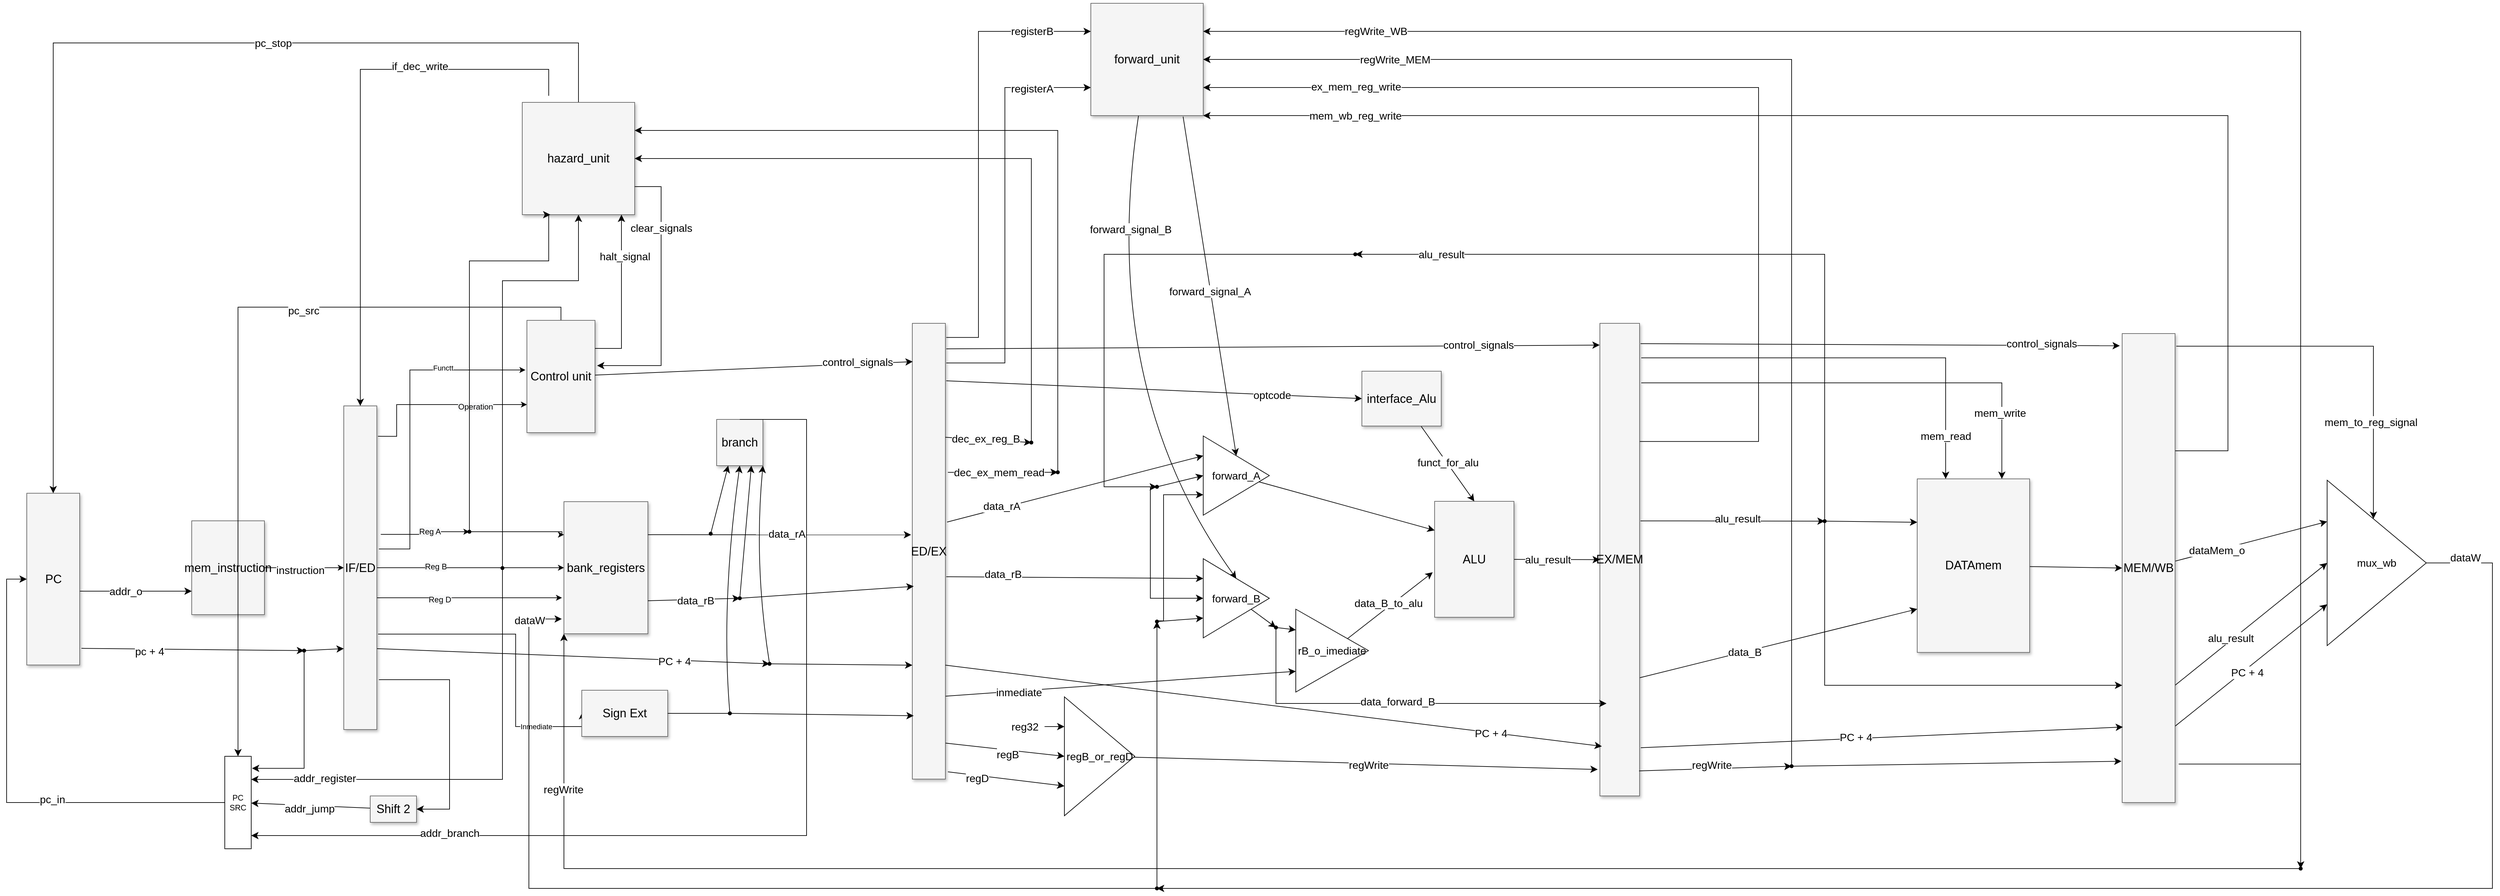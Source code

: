 <mxfile version="24.7.17">
  <diagram name="Page-1" id="90a13364-a465-7bf4-72fc-28e22215d7a0">
    <mxGraphModel dx="4797.5" dy="2759" grid="1" gridSize="10" guides="1" tooltips="1" connect="1" arrows="1" fold="1" page="1" pageScale="1.5" pageWidth="1169" pageHeight="826" background="none" math="0" shadow="0">
      <root>
        <mxCell id="0" style=";html=1;" />
        <mxCell id="1" style=";html=1;" parent="0" />
        <mxCell id="3a17f1ce550125da-2" value="bank_registers" style="whiteSpace=wrap;html=1;shadow=1;fontSize=18;fillColor=#f5f5f5;strokeColor=#666666;" parent="1" vertex="1">
          <mxGeometry x="813" y="444.5" width="127" height="200" as="geometry" />
        </mxCell>
        <mxCell id="k1Q_GB-UFZNYzld6xtpq-111" value="" style="edgeStyle=orthogonalEdgeStyle;rounded=0;orthogonalLoop=1;jettySize=auto;html=1;" parent="1" source="3a17f1ce550125da-8" target="3a17f1ce550125da-9" edge="1">
          <mxGeometry relative="1" as="geometry" />
        </mxCell>
        <mxCell id="y1kUR9S1cpuPhAcf4aAf-14" value="instruction" style="edgeLabel;html=1;align=center;verticalAlign=middle;resizable=0;points=[];fontSize=16;" parent="k1Q_GB-UFZNYzld6xtpq-111" connectable="0" vertex="1">
          <mxGeometry x="-0.099" y="-3" relative="1" as="geometry">
            <mxPoint as="offset" />
          </mxGeometry>
        </mxCell>
        <mxCell id="3a17f1ce550125da-8" value="mem_instruction" style="whiteSpace=wrap;html=1;shadow=1;fontSize=18;fillColor=#f5f5f5;strokeColor=#666666;" parent="1" vertex="1">
          <mxGeometry x="250" y="473.5" width="110" height="142.01" as="geometry" />
        </mxCell>
        <mxCell id="k1Q_GB-UFZNYzld6xtpq-3" style="edgeStyle=orthogonalEdgeStyle;rounded=0;orthogonalLoop=1;jettySize=auto;html=1;entryX=0;entryY=0.75;entryDx=0;entryDy=0;exitX=1.034;exitY=0.094;exitDx=0;exitDy=0;exitPerimeter=0;" parent="1" source="3a17f1ce550125da-9" target="k1Q_GB-UFZNYzld6xtpq-2" edge="1">
          <mxGeometry relative="1" as="geometry">
            <Array as="points">
              <mxPoint x="560" y="346" />
              <mxPoint x="560" y="298" />
            </Array>
          </mxGeometry>
        </mxCell>
        <mxCell id="k1Q_GB-UFZNYzld6xtpq-34" value="&lt;span style=&quot;font-size: 12px; background-color: rgb(248, 249, 250);&quot;&gt;Operation&lt;/span&gt;" style="edgeLabel;html=1;align=center;verticalAlign=middle;resizable=0;points=[];" parent="k1Q_GB-UFZNYzld6xtpq-3" connectable="0" vertex="1">
          <mxGeometry x="0.428" y="-3" relative="1" as="geometry">
            <mxPoint as="offset" />
          </mxGeometry>
        </mxCell>
        <mxCell id="k1Q_GB-UFZNYzld6xtpq-4" style="edgeStyle=orthogonalEdgeStyle;rounded=0;orthogonalLoop=1;jettySize=auto;html=1;entryX=0;entryY=0.25;entryDx=0;entryDy=0;" parent="1" source="y1kUR9S1cpuPhAcf4aAf-98" target="3a17f1ce550125da-2" edge="1">
          <mxGeometry relative="1" as="geometry">
            <Array as="points">
              <mxPoint x="810" y="495" />
            </Array>
          </mxGeometry>
        </mxCell>
        <mxCell id="k1Q_GB-UFZNYzld6xtpq-5" style="edgeStyle=orthogonalEdgeStyle;rounded=0;orthogonalLoop=1;jettySize=auto;html=1;entryX=0;entryY=0.5;entryDx=0;entryDy=0;" parent="1" source="3a17f1ce550125da-9" target="3a17f1ce550125da-2" edge="1">
          <mxGeometry relative="1" as="geometry">
            <Array as="points">
              <mxPoint x="790" y="545" />
              <mxPoint x="790" y="545" />
            </Array>
          </mxGeometry>
        </mxCell>
        <mxCell id="k1Q_GB-UFZNYzld6xtpq-30" value="&lt;span style=&quot;font-size: 12px; background-color: rgb(248, 249, 250);&quot;&gt;Reg B&lt;/span&gt;" style="edgeLabel;html=1;align=center;verticalAlign=middle;resizable=0;points=[];" parent="k1Q_GB-UFZNYzld6xtpq-5" connectable="0" vertex="1">
          <mxGeometry x="-0.363" y="2" relative="1" as="geometry">
            <mxPoint x="-1" as="offset" />
          </mxGeometry>
        </mxCell>
        <mxCell id="k1Q_GB-UFZNYzld6xtpq-9" style="edgeStyle=orthogonalEdgeStyle;rounded=0;orthogonalLoop=1;jettySize=auto;html=1;entryX=-0.022;entryY=0.442;entryDx=0;entryDy=0;entryPerimeter=0;exitX=1.063;exitY=0.442;exitDx=0;exitDy=0;exitPerimeter=0;" parent="1" source="3a17f1ce550125da-9" target="k1Q_GB-UFZNYzld6xtpq-2" edge="1">
          <mxGeometry relative="1" as="geometry">
            <Array as="points">
              <mxPoint x="580" y="516" />
              <mxPoint x="580" y="245" />
            </Array>
            <mxPoint x="510" y="542.272" as="sourcePoint" />
            <mxPoint x="737.206" y="245.67" as="targetPoint" />
          </mxGeometry>
        </mxCell>
        <mxCell id="k1Q_GB-UFZNYzld6xtpq-35" value="Functt" style="edgeLabel;html=1;align=center;verticalAlign=middle;resizable=0;points=[];" parent="k1Q_GB-UFZNYzld6xtpq-9" connectable="0" vertex="1">
          <mxGeometry x="0.443" y="3" relative="1" as="geometry">
            <mxPoint x="12" as="offset" />
          </mxGeometry>
        </mxCell>
        <mxCell id="k1Q_GB-UFZNYzld6xtpq-14" style="edgeStyle=orthogonalEdgeStyle;rounded=0;orthogonalLoop=1;jettySize=auto;html=1;" parent="1" source="3a17f1ce550125da-9" edge="1">
          <mxGeometry relative="1" as="geometry">
            <mxPoint x="810" y="590" as="targetPoint" />
            <Array as="points">
              <mxPoint x="680" y="590" />
              <mxPoint x="680" y="590" />
            </Array>
          </mxGeometry>
        </mxCell>
        <mxCell id="k1Q_GB-UFZNYzld6xtpq-31" value="&lt;span style=&quot;font-size: 12px; background-color: rgb(248, 249, 250);&quot;&gt;Reg D&lt;/span&gt;" style="edgeLabel;html=1;align=center;verticalAlign=middle;resizable=0;points=[];" parent="k1Q_GB-UFZNYzld6xtpq-14" connectable="0" vertex="1">
          <mxGeometry x="-0.314" y="-3" relative="1" as="geometry">
            <mxPoint x="-1" as="offset" />
          </mxGeometry>
        </mxCell>
        <mxCell id="k1Q_GB-UFZNYzld6xtpq-61" style="edgeStyle=orthogonalEdgeStyle;rounded=0;orthogonalLoop=1;jettySize=auto;html=1;entryX=0;entryY=0.5;entryDx=0;entryDy=0;exitX=1.038;exitY=0.705;exitDx=0;exitDy=0;exitPerimeter=0;" parent="1" source="3a17f1ce550125da-9" target="k1Q_GB-UFZNYzld6xtpq-6" edge="1">
          <mxGeometry relative="1" as="geometry">
            <Array as="points">
              <mxPoint x="740" y="645" />
              <mxPoint x="740" y="785" />
            </Array>
          </mxGeometry>
        </mxCell>
        <mxCell id="k1Q_GB-UFZNYzld6xtpq-62" value="Inmediate" style="edgeLabel;html=1;align=center;verticalAlign=middle;resizable=0;points=[];" parent="k1Q_GB-UFZNYzld6xtpq-61" connectable="0" vertex="1">
          <mxGeometry x="0.506" y="-1" relative="1" as="geometry">
            <mxPoint x="26" y="-1" as="offset" />
          </mxGeometry>
        </mxCell>
        <mxCell id="y1kUR9S1cpuPhAcf4aAf-59" style="edgeStyle=none;curved=1;rounded=0;orthogonalLoop=1;jettySize=auto;html=1;exitX=1;exitY=0.75;exitDx=0;exitDy=0;fontSize=12;startSize=8;endSize=8;" parent="1" source="3a17f1ce550125da-9" target="y1kUR9S1cpuPhAcf4aAf-58" edge="1">
          <mxGeometry relative="1" as="geometry" />
        </mxCell>
        <mxCell id="y1kUR9S1cpuPhAcf4aAf-61" value="PC + 4" style="edgeLabel;html=1;align=center;verticalAlign=middle;resizable=0;points=[];fontSize=16;" parent="y1kUR9S1cpuPhAcf4aAf-59" connectable="0" vertex="1">
          <mxGeometry x="0.516" y="-1" relative="1" as="geometry">
            <mxPoint as="offset" />
          </mxGeometry>
        </mxCell>
        <mxCell id="y1kUR9S1cpuPhAcf4aAf-79" style="edgeStyle=elbowEdgeStyle;rounded=0;orthogonalLoop=1;jettySize=auto;html=1;exitX=1.063;exitY=0.846;exitDx=0;exitDy=0;fontSize=12;startSize=8;endSize=8;exitPerimeter=0;entryX=1;entryY=0.5;entryDx=0;entryDy=0;" parent="1" source="3a17f1ce550125da-9" target="k1Q_GB-UFZNYzld6xtpq-105" edge="1">
          <mxGeometry relative="1" as="geometry">
            <mxPoint x="630" y="750" as="targetPoint" />
            <Array as="points">
              <mxPoint x="640" y="820" />
            </Array>
          </mxGeometry>
        </mxCell>
        <mxCell id="3a17f1ce550125da-9" value="IF/ED" style="whiteSpace=wrap;html=1;shadow=1;fontSize=18;fillColor=#f5f5f5;strokeColor=#666666;" parent="1" vertex="1">
          <mxGeometry x="480" y="299.5" width="50" height="490" as="geometry" />
        </mxCell>
        <mxCell id="y1kUR9S1cpuPhAcf4aAf-82" style="edgeStyle=orthogonalEdgeStyle;rounded=0;orthogonalLoop=1;jettySize=auto;html=1;entryX=0.5;entryY=0;entryDx=0;entryDy=0;fontSize=12;startSize=8;endSize=8;elbow=vertical;" parent="1" source="k1Q_GB-UFZNYzld6xtpq-2" target="k1Q_GB-UFZNYzld6xtpq-100" edge="1">
          <mxGeometry relative="1" as="geometry">
            <Array as="points">
              <mxPoint x="809" y="150" />
              <mxPoint x="320" y="150" />
            </Array>
          </mxGeometry>
        </mxCell>
        <mxCell id="y1kUR9S1cpuPhAcf4aAf-84" value="pc_src" style="edgeLabel;html=1;align=center;verticalAlign=middle;resizable=0;points=[];fontSize=16;" parent="y1kUR9S1cpuPhAcf4aAf-82" connectable="0" vertex="1">
          <mxGeometry x="-0.311" y="5" relative="1" as="geometry">
            <mxPoint as="offset" />
          </mxGeometry>
        </mxCell>
        <mxCell id="k1Q_GB-UFZNYzld6xtpq-2" value="Control unit" style="whiteSpace=wrap;html=1;shadow=1;fontSize=18;fillColor=#f5f5f5;strokeColor=#666666;" parent="1" vertex="1">
          <mxGeometry x="757" y="170" width="103" height="170" as="geometry" />
        </mxCell>
        <mxCell id="k1Q_GB-UFZNYzld6xtpq-6" value="Sign Ext" style="whiteSpace=wrap;html=1;shadow=1;fontSize=18;fillColor=#f5f5f5;strokeColor=#666666;" parent="1" vertex="1">
          <mxGeometry x="840" y="730" width="130" height="70" as="geometry" />
        </mxCell>
        <mxCell id="y1kUR9S1cpuPhAcf4aAf-162" style="edgeStyle=none;curved=1;rounded=0;orthogonalLoop=1;jettySize=auto;html=1;entryX=0;entryY=0.5;entryDx=0;entryDy=0;fontSize=12;startSize=8;endSize=8;" parent="1" source="k1Q_GB-UFZNYzld6xtpq-22" target="y1kUR9S1cpuPhAcf4aAf-140" edge="1">
          <mxGeometry relative="1" as="geometry" />
        </mxCell>
        <mxCell id="y1kUR9S1cpuPhAcf4aAf-163" value="alu_result" style="edgeLabel;html=1;align=center;verticalAlign=middle;resizable=0;points=[];fontSize=16;" parent="y1kUR9S1cpuPhAcf4aAf-162" connectable="0" vertex="1">
          <mxGeometry x="-0.222" relative="1" as="geometry">
            <mxPoint as="offset" />
          </mxGeometry>
        </mxCell>
        <mxCell id="k1Q_GB-UFZNYzld6xtpq-22" value="ALU" style="whiteSpace=wrap;html=1;shadow=1;fontSize=18;fillColor=#f5f5f5;strokeColor=#666666;" parent="1" vertex="1">
          <mxGeometry x="2130" y="444" width="120" height="175.5" as="geometry" />
        </mxCell>
        <mxCell id="y1kUR9S1cpuPhAcf4aAf-201" style="edgeStyle=none;curved=1;rounded=0;orthogonalLoop=1;jettySize=auto;html=1;entryX=0;entryY=0.5;entryDx=0;entryDy=0;fontSize=12;startSize=8;endSize=8;" parent="1" source="k1Q_GB-UFZNYzld6xtpq-24" target="y1kUR9S1cpuPhAcf4aAf-185" edge="1">
          <mxGeometry relative="1" as="geometry" />
        </mxCell>
        <mxCell id="k1Q_GB-UFZNYzld6xtpq-24" value="DATAmem" style="whiteSpace=wrap;html=1;shadow=1;fontSize=18;fillColor=#f5f5f5;strokeColor=#666666;" parent="1" vertex="1">
          <mxGeometry x="2860" y="410" width="170" height="262.74" as="geometry" />
        </mxCell>
        <mxCell id="y1kUR9S1cpuPhAcf4aAf-51" style="edgeStyle=none;curved=1;rounded=0;orthogonalLoop=1;jettySize=auto;html=1;entryX=0.5;entryY=1;entryDx=0;entryDy=0;fontSize=12;startSize=8;endSize=8;" parent="1" source="k1Q_GB-UFZNYzld6xtpq-96" target="y1kUR9S1cpuPhAcf4aAf-10" edge="1">
          <mxGeometry relative="1" as="geometry">
            <Array as="points">
              <mxPoint x="1050" y="600" />
            </Array>
          </mxGeometry>
        </mxCell>
        <mxCell id="k1Q_GB-UFZNYzld6xtpq-97" value="" style="edgeStyle=elbowEdgeStyle;rounded=0;orthogonalLoop=1;jettySize=auto;html=1;endArrow=none;" parent="1" source="k1Q_GB-UFZNYzld6xtpq-96" edge="1">
          <mxGeometry relative="1" as="geometry">
            <mxPoint x="942" y="785.0" as="sourcePoint" />
            <mxPoint x="1065" y="765" as="targetPoint" />
            <Array as="points">
              <mxPoint x="1065" y="765" />
            </Array>
          </mxGeometry>
        </mxCell>
        <mxCell id="y1kUR9S1cpuPhAcf4aAf-91" style="edgeStyle=elbowEdgeStyle;rounded=0;orthogonalLoop=1;jettySize=auto;html=1;entryX=0;entryY=0.5;entryDx=0;entryDy=0;fontSize=12;startSize=8;endSize=8;" parent="1" source="k1Q_GB-UFZNYzld6xtpq-100" target="k1Q_GB-UFZNYzld6xtpq-110" edge="1">
          <mxGeometry relative="1" as="geometry">
            <Array as="points">
              <mxPoint x="-30" y="730" />
            </Array>
          </mxGeometry>
        </mxCell>
        <mxCell id="y1kUR9S1cpuPhAcf4aAf-92" value="pc_in" style="edgeLabel;html=1;align=center;verticalAlign=middle;resizable=0;points=[];fontSize=16;" parent="y1kUR9S1cpuPhAcf4aAf-91" connectable="0" vertex="1">
          <mxGeometry x="-0.248" y="-5" relative="1" as="geometry">
            <mxPoint x="1" as="offset" />
          </mxGeometry>
        </mxCell>
        <mxCell id="k1Q_GB-UFZNYzld6xtpq-100" value="PC&lt;br&gt;SRC" style="rounded=0;whiteSpace=wrap;html=1;" parent="1" vertex="1">
          <mxGeometry x="300" y="830" width="40" height="140" as="geometry" />
        </mxCell>
        <mxCell id="y1kUR9S1cpuPhAcf4aAf-80" style="edgeStyle=none;curved=1;rounded=0;orthogonalLoop=1;jettySize=auto;html=1;fontSize=12;startSize=8;endSize=8;" parent="1" source="k1Q_GB-UFZNYzld6xtpq-105" target="k1Q_GB-UFZNYzld6xtpq-100" edge="1">
          <mxGeometry relative="1" as="geometry" />
        </mxCell>
        <mxCell id="y1kUR9S1cpuPhAcf4aAf-81" value="addr_jump" style="edgeLabel;html=1;align=center;verticalAlign=middle;resizable=0;points=[];fontSize=16;" parent="y1kUR9S1cpuPhAcf4aAf-80" connectable="0" vertex="1">
          <mxGeometry x="0.028" y="5" relative="1" as="geometry">
            <mxPoint y="-1" as="offset" />
          </mxGeometry>
        </mxCell>
        <mxCell id="k1Q_GB-UFZNYzld6xtpq-105" value="Shift 2" style="whiteSpace=wrap;html=1;shadow=1;fontSize=18;fillColor=#f5f5f5;strokeColor=#666666;" parent="1" vertex="1">
          <mxGeometry x="520" y="890" width="70" height="40" as="geometry" />
        </mxCell>
        <mxCell id="y1kUR9S1cpuPhAcf4aAf-248" style="edgeStyle=none;curved=1;rounded=0;orthogonalLoop=1;jettySize=auto;html=1;entryX=0;entryY=0.75;entryDx=0;entryDy=0;fontSize=12;startSize=8;endSize=8;exitX=0.994;exitY=0.57;exitDx=0;exitDy=0;exitPerimeter=0;" parent="1" source="k1Q_GB-UFZNYzld6xtpq-110" target="3a17f1ce550125da-8" edge="1">
          <mxGeometry relative="1" as="geometry" />
        </mxCell>
        <mxCell id="y1kUR9S1cpuPhAcf4aAf-250" value="addr_o" style="edgeLabel;html=1;align=center;verticalAlign=middle;resizable=0;points=[];fontSize=16;" parent="y1kUR9S1cpuPhAcf4aAf-248" connectable="0" vertex="1">
          <mxGeometry x="-0.18" relative="1" as="geometry">
            <mxPoint as="offset" />
          </mxGeometry>
        </mxCell>
        <mxCell id="k1Q_GB-UFZNYzld6xtpq-110" value="PC" style="whiteSpace=wrap;html=1;shadow=1;fontSize=18;fillColor=#f5f5f5;strokeColor=#666666;" parent="1" vertex="1">
          <mxGeometry x="0.5" y="431.77" width="80" height="260" as="geometry" />
        </mxCell>
        <mxCell id="y1kUR9S1cpuPhAcf4aAf-127" style="edgeStyle=none;curved=1;rounded=0;orthogonalLoop=1;jettySize=auto;html=1;entryX=0;entryY=0.25;entryDx=0;entryDy=0;fontSize=12;startSize=8;endSize=8;exitX=1.027;exitY=0.556;exitDx=0;exitDy=0;exitPerimeter=0;" parent="1" source="y1kUR9S1cpuPhAcf4aAf-8" target="y1kUR9S1cpuPhAcf4aAf-144" edge="1">
          <mxGeometry relative="1" as="geometry" />
        </mxCell>
        <mxCell id="y1kUR9S1cpuPhAcf4aAf-130" value="data_rB" style="edgeLabel;html=1;align=center;verticalAlign=middle;resizable=0;points=[];fontSize=16;" parent="y1kUR9S1cpuPhAcf4aAf-127" connectable="0" vertex="1">
          <mxGeometry x="-0.556" y="5" relative="1" as="geometry">
            <mxPoint x="-1" as="offset" />
          </mxGeometry>
        </mxCell>
        <mxCell id="y1kUR9S1cpuPhAcf4aAf-128" style="edgeStyle=none;curved=1;rounded=0;orthogonalLoop=1;jettySize=auto;html=1;entryX=0;entryY=0.75;entryDx=0;entryDy=0;fontSize=12;startSize=8;endSize=8;exitX=1.002;exitY=0.818;exitDx=0;exitDy=0;exitPerimeter=0;" parent="1" source="y1kUR9S1cpuPhAcf4aAf-8" target="y1kUR9S1cpuPhAcf4aAf-125" edge="1">
          <mxGeometry relative="1" as="geometry" />
        </mxCell>
        <mxCell id="y1kUR9S1cpuPhAcf4aAf-129" value="inmediate" style="edgeLabel;html=1;align=center;verticalAlign=middle;resizable=0;points=[];fontSize=16;" parent="y1kUR9S1cpuPhAcf4aAf-128" connectable="0" vertex="1">
          <mxGeometry x="-0.396" y="-5" relative="1" as="geometry">
            <mxPoint x="-50" as="offset" />
          </mxGeometry>
        </mxCell>
        <mxCell id="y1kUR9S1cpuPhAcf4aAf-134" style="edgeStyle=none;curved=1;rounded=0;orthogonalLoop=1;jettySize=auto;html=1;entryX=0;entryY=0.5;entryDx=0;entryDy=0;fontSize=12;startSize=8;endSize=8;" parent="1" target="y1kUR9S1cpuPhAcf4aAf-124" edge="1">
          <mxGeometry relative="1" as="geometry">
            <mxPoint x="1390" y="810" as="sourcePoint" />
          </mxGeometry>
        </mxCell>
        <mxCell id="y1kUR9S1cpuPhAcf4aAf-136" value="regB" style="edgeLabel;html=1;align=center;verticalAlign=middle;resizable=0;points=[];fontSize=16;" parent="y1kUR9S1cpuPhAcf4aAf-134" connectable="0" vertex="1">
          <mxGeometry x="0.064" y="-6" relative="1" as="geometry">
            <mxPoint x="-1" as="offset" />
          </mxGeometry>
        </mxCell>
        <mxCell id="y1kUR9S1cpuPhAcf4aAf-135" style="edgeStyle=none;curved=1;rounded=0;orthogonalLoop=1;jettySize=auto;html=1;entryX=0;entryY=0.75;entryDx=0;entryDy=0;fontSize=12;startSize=8;endSize=8;exitX=1.076;exitY=0.984;exitDx=0;exitDy=0;exitPerimeter=0;" parent="1" source="y1kUR9S1cpuPhAcf4aAf-8" target="y1kUR9S1cpuPhAcf4aAf-124" edge="1">
          <mxGeometry relative="1" as="geometry" />
        </mxCell>
        <mxCell id="y1kUR9S1cpuPhAcf4aAf-137" value="regD" style="edgeLabel;html=1;align=center;verticalAlign=middle;resizable=0;points=[];fontSize=16;" parent="y1kUR9S1cpuPhAcf4aAf-135" connectable="0" vertex="1">
          <mxGeometry x="-0.493" y="-4" relative="1" as="geometry">
            <mxPoint as="offset" />
          </mxGeometry>
        </mxCell>
        <mxCell id="y1kUR9S1cpuPhAcf4aAf-152" style="edgeStyle=none;curved=1;rounded=0;orthogonalLoop=1;jettySize=auto;html=1;entryX=0;entryY=0.25;entryDx=0;entryDy=0;fontSize=12;startSize=8;endSize=8;exitX=1.052;exitY=0.436;exitDx=0;exitDy=0;exitPerimeter=0;" parent="1" source="y1kUR9S1cpuPhAcf4aAf-8" target="y1kUR9S1cpuPhAcf4aAf-145" edge="1">
          <mxGeometry relative="1" as="geometry" />
        </mxCell>
        <mxCell id="y1kUR9S1cpuPhAcf4aAf-153" value="data_rA" style="edgeLabel;html=1;align=center;verticalAlign=middle;resizable=0;points=[];fontSize=16;" parent="y1kUR9S1cpuPhAcf4aAf-152" connectable="0" vertex="1">
          <mxGeometry x="-0.047" y="-1" relative="1" as="geometry">
            <mxPoint x="-103" y="22" as="offset" />
          </mxGeometry>
        </mxCell>
        <mxCell id="y1kUR9S1cpuPhAcf4aAf-158" style="edgeStyle=elbowEdgeStyle;rounded=0;orthogonalLoop=1;jettySize=auto;html=1;entryX=0;entryY=0.75;entryDx=0;entryDy=0;fontSize=12;startSize=8;endSize=8;exitX=1.027;exitY=0.087;exitDx=0;exitDy=0;exitPerimeter=0;" parent="1" source="y1kUR9S1cpuPhAcf4aAf-8" target="y1kUR9S1cpuPhAcf4aAf-121" edge="1">
          <mxGeometry relative="1" as="geometry">
            <Array as="points">
              <mxPoint x="1480" y="20" />
            </Array>
          </mxGeometry>
        </mxCell>
        <mxCell id="y1kUR9S1cpuPhAcf4aAf-159" value="registerA" style="edgeLabel;html=1;align=center;verticalAlign=middle;resizable=0;points=[];fontSize=16;" parent="y1kUR9S1cpuPhAcf4aAf-158" connectable="0" vertex="1">
          <mxGeometry x="0.647" y="-1" relative="1" as="geometry">
            <mxPoint x="23" as="offset" />
          </mxGeometry>
        </mxCell>
        <mxCell id="y1kUR9S1cpuPhAcf4aAf-160" style="edgeStyle=elbowEdgeStyle;rounded=0;orthogonalLoop=1;jettySize=auto;html=1;entryX=0;entryY=0.25;entryDx=0;entryDy=0;fontSize=12;startSize=8;endSize=8;exitX=1.027;exitY=0.031;exitDx=0;exitDy=0;exitPerimeter=0;" parent="1" source="y1kUR9S1cpuPhAcf4aAf-8" target="y1kUR9S1cpuPhAcf4aAf-121" edge="1">
          <mxGeometry relative="1" as="geometry">
            <Array as="points">
              <mxPoint x="1440" y="-60" />
            </Array>
          </mxGeometry>
        </mxCell>
        <mxCell id="y1kUR9S1cpuPhAcf4aAf-161" value="registerB" style="edgeLabel;html=1;align=center;verticalAlign=middle;resizable=0;points=[];fontSize=16;" parent="y1kUR9S1cpuPhAcf4aAf-160" connectable="0" vertex="1">
          <mxGeometry x="0.594" y="1" relative="1" as="geometry">
            <mxPoint x="49" as="offset" />
          </mxGeometry>
        </mxCell>
        <mxCell id="y1kUR9S1cpuPhAcf4aAf-203" style="edgeStyle=none;curved=1;rounded=0;orthogonalLoop=1;jettySize=auto;html=1;entryX=0;entryY=0.5;entryDx=0;entryDy=0;fontSize=12;startSize=8;endSize=8;exitX=1.027;exitY=0.126;exitDx=0;exitDy=0;exitPerimeter=0;" parent="1" source="y1kUR9S1cpuPhAcf4aAf-8" target="y1kUR9S1cpuPhAcf4aAf-141" edge="1">
          <mxGeometry relative="1" as="geometry" />
        </mxCell>
        <mxCell id="y1kUR9S1cpuPhAcf4aAf-204" value="optcode" style="edgeLabel;html=1;align=center;verticalAlign=middle;resizable=0;points=[];fontSize=16;" parent="y1kUR9S1cpuPhAcf4aAf-203" connectable="0" vertex="1">
          <mxGeometry x="0.565" relative="1" as="geometry">
            <mxPoint as="offset" />
          </mxGeometry>
        </mxCell>
        <mxCell id="y1kUR9S1cpuPhAcf4aAf-8" value="ED/EX" style="whiteSpace=wrap;html=1;shadow=1;fontSize=18;fillColor=#f5f5f5;strokeColor=#666666;" parent="1" vertex="1">
          <mxGeometry x="1340" y="174.52" width="50" height="690" as="geometry" />
        </mxCell>
        <mxCell id="y1kUR9S1cpuPhAcf4aAf-10" value="branch" style="whiteSpace=wrap;html=1;shadow=1;fontSize=18;fillColor=#f5f5f5;strokeColor=#666666;" parent="1" vertex="1">
          <mxGeometry x="1044" y="320" width="70" height="70" as="geometry" />
        </mxCell>
        <mxCell id="y1kUR9S1cpuPhAcf4aAf-16" style="edgeStyle=none;curved=1;rounded=0;orthogonalLoop=1;jettySize=auto;html=1;exitX=1;exitY=0.25;exitDx=0;exitDy=0;entryX=-0.038;entryY=0.464;entryDx=0;entryDy=0;fontSize=12;startSize=8;endSize=8;entryPerimeter=0;" parent="1" source="3a17f1ce550125da-2" target="y1kUR9S1cpuPhAcf4aAf-8" edge="1">
          <mxGeometry relative="1" as="geometry">
            <Array as="points" />
          </mxGeometry>
        </mxCell>
        <mxCell id="y1kUR9S1cpuPhAcf4aAf-17" value="data_rA" style="edgeLabel;html=1;align=center;verticalAlign=middle;resizable=0;points=[];fontSize=16;" parent="y1kUR9S1cpuPhAcf4aAf-16" connectable="0" vertex="1">
          <mxGeometry x="-0.259" relative="1" as="geometry">
            <mxPoint x="62" y="-2" as="offset" />
          </mxGeometry>
        </mxCell>
        <mxCell id="y1kUR9S1cpuPhAcf4aAf-18" style="edgeStyle=none;curved=1;rounded=0;orthogonalLoop=1;jettySize=auto;html=1;exitDx=0;exitDy=0;entryX=0.042;entryY=0.577;entryDx=0;entryDy=0;entryPerimeter=0;fontSize=12;startSize=8;endSize=8;" parent="1" source="y1kUR9S1cpuPhAcf4aAf-47" target="y1kUR9S1cpuPhAcf4aAf-8" edge="1">
          <mxGeometry relative="1" as="geometry" />
        </mxCell>
        <mxCell id="y1kUR9S1cpuPhAcf4aAf-25" style="edgeStyle=none;curved=1;rounded=0;orthogonalLoop=1;jettySize=auto;html=1;entryX=0.25;entryY=1;entryDx=0;entryDy=0;fontSize=12;startSize=8;endSize=8;" parent="1" source="y1kUR9S1cpuPhAcf4aAf-24" target="y1kUR9S1cpuPhAcf4aAf-10" edge="1">
          <mxGeometry relative="1" as="geometry" />
        </mxCell>
        <mxCell id="y1kUR9S1cpuPhAcf4aAf-24" value="" style="shape=waypoint;sketch=0;fillStyle=solid;size=6;pointerEvents=1;points=[];fillColor=none;resizable=0;rotatable=0;perimeter=centerPerimeter;snapToPoint=1;fontSize=16;" parent="1" vertex="1">
          <mxGeometry x="1025" y="483" width="20" height="20" as="geometry" />
        </mxCell>
        <mxCell id="y1kUR9S1cpuPhAcf4aAf-48" value="" style="edgeStyle=none;curved=1;rounded=0;orthogonalLoop=1;jettySize=auto;html=1;exitX=1;exitY=0.75;exitDx=0;exitDy=0;entryDx=0;entryDy=0;entryPerimeter=0;fontSize=12;startSize=8;endSize=8;" parent="1" source="3a17f1ce550125da-2" target="y1kUR9S1cpuPhAcf4aAf-47" edge="1">
          <mxGeometry relative="1" as="geometry">
            <mxPoint x="940" y="595" as="sourcePoint" />
            <mxPoint x="1342" y="596" as="targetPoint" />
          </mxGeometry>
        </mxCell>
        <mxCell id="y1kUR9S1cpuPhAcf4aAf-49" value="data_rB" style="edgeLabel;html=1;align=center;verticalAlign=middle;resizable=0;points=[];fontSize=16;" parent="y1kUR9S1cpuPhAcf4aAf-48" connectable="0" vertex="1">
          <mxGeometry x="-0.179" y="-1" relative="1" as="geometry">
            <mxPoint x="15" as="offset" />
          </mxGeometry>
        </mxCell>
        <mxCell id="y1kUR9S1cpuPhAcf4aAf-50" style="edgeStyle=none;curved=1;rounded=0;orthogonalLoop=1;jettySize=auto;html=1;entryX=0.75;entryY=1;entryDx=0;entryDy=0;fontSize=12;startSize=8;endSize=8;" parent="1" source="y1kUR9S1cpuPhAcf4aAf-47" target="y1kUR9S1cpuPhAcf4aAf-10" edge="1">
          <mxGeometry relative="1" as="geometry" />
        </mxCell>
        <mxCell id="y1kUR9S1cpuPhAcf4aAf-47" value="" style="shape=waypoint;sketch=0;fillStyle=solid;size=6;pointerEvents=1;points=[];fillColor=none;resizable=0;rotatable=0;perimeter=centerPerimeter;snapToPoint=1;fontSize=16;" parent="1" vertex="1">
          <mxGeometry x="1069" y="580.77" width="20" height="20" as="geometry" />
        </mxCell>
        <mxCell id="y1kUR9S1cpuPhAcf4aAf-62" style="edgeStyle=none;curved=1;rounded=0;orthogonalLoop=1;jettySize=auto;html=1;entryX=1;entryY=1;entryDx=0;entryDy=0;fontSize=12;startSize=8;endSize=8;" parent="1" source="y1kUR9S1cpuPhAcf4aAf-58" target="y1kUR9S1cpuPhAcf4aAf-10" edge="1">
          <mxGeometry relative="1" as="geometry">
            <Array as="points">
              <mxPoint x="1100" y="540" />
            </Array>
          </mxGeometry>
        </mxCell>
        <mxCell id="y1kUR9S1cpuPhAcf4aAf-58" value="" style="shape=waypoint;sketch=0;fillStyle=solid;size=6;pointerEvents=1;points=[];fillColor=none;resizable=0;rotatable=0;perimeter=centerPerimeter;snapToPoint=1;fontSize=16;" parent="1" vertex="1">
          <mxGeometry x="1114" y="680" width="20" height="20" as="geometry" />
        </mxCell>
        <mxCell id="y1kUR9S1cpuPhAcf4aAf-60" style="edgeStyle=none;curved=1;rounded=0;orthogonalLoop=1;jettySize=auto;html=1;entryX=0;entryY=0.75;entryDx=0;entryDy=0;fontSize=12;startSize=8;endSize=8;" parent="1" source="y1kUR9S1cpuPhAcf4aAf-58" target="y1kUR9S1cpuPhAcf4aAf-8" edge="1">
          <mxGeometry relative="1" as="geometry" />
        </mxCell>
        <mxCell id="y1kUR9S1cpuPhAcf4aAf-63" style="edgeStyle=none;curved=1;rounded=0;orthogonalLoop=1;jettySize=auto;html=1;entryX=0.011;entryY=0.084;entryDx=0;entryDy=0;entryPerimeter=0;fontSize=12;startSize=8;endSize=8;" parent="1" source="k1Q_GB-UFZNYzld6xtpq-2" target="y1kUR9S1cpuPhAcf4aAf-8" edge="1">
          <mxGeometry relative="1" as="geometry" />
        </mxCell>
        <mxCell id="y1kUR9S1cpuPhAcf4aAf-64" value="control_signals" style="edgeLabel;html=1;align=center;verticalAlign=middle;resizable=0;points=[];fontSize=16;" parent="y1kUR9S1cpuPhAcf4aAf-63" connectable="0" vertex="1">
          <mxGeometry x="0.653" y="3" relative="1" as="geometry">
            <mxPoint as="offset" />
          </mxGeometry>
        </mxCell>
        <mxCell id="y1kUR9S1cpuPhAcf4aAf-67" style="edgeStyle=elbowEdgeStyle;rounded=0;orthogonalLoop=1;jettySize=auto;html=1;entryX=1;entryY=0.857;entryDx=0;entryDy=0;entryPerimeter=0;fontSize=12;startSize=8;endSize=8;exitX=0.5;exitY=0;exitDx=0;exitDy=0;" parent="1" source="y1kUR9S1cpuPhAcf4aAf-10" target="k1Q_GB-UFZNYzld6xtpq-100" edge="1">
          <mxGeometry relative="1" as="geometry">
            <Array as="points">
              <mxPoint x="1180" y="600" />
            </Array>
          </mxGeometry>
        </mxCell>
        <mxCell id="y1kUR9S1cpuPhAcf4aAf-68" value="addr_branch" style="edgeLabel;html=1;align=center;verticalAlign=middle;resizable=0;points=[];fontSize=16;" parent="y1kUR9S1cpuPhAcf4aAf-67" connectable="0" vertex="1">
          <mxGeometry x="0.618" y="-4" relative="1" as="geometry">
            <mxPoint as="offset" />
          </mxGeometry>
        </mxCell>
        <mxCell id="y1kUR9S1cpuPhAcf4aAf-75" style="edgeStyle=elbowEdgeStyle;rounded=0;orthogonalLoop=1;jettySize=auto;html=1;entryX=1;entryY=0.25;entryDx=0;entryDy=0;fontSize=12;startSize=8;endSize=8;" parent="1" source="y1kUR9S1cpuPhAcf4aAf-74" target="k1Q_GB-UFZNYzld6xtpq-100" edge="1">
          <mxGeometry relative="1" as="geometry">
            <Array as="points">
              <mxPoint x="720" y="710" />
            </Array>
          </mxGeometry>
        </mxCell>
        <mxCell id="y1kUR9S1cpuPhAcf4aAf-76" value="addr_register" style="edgeLabel;html=1;align=center;verticalAlign=middle;resizable=0;points=[];fontSize=16;" parent="y1kUR9S1cpuPhAcf4aAf-75" connectable="0" vertex="1">
          <mxGeometry x="0.686" y="-2" relative="1" as="geometry">
            <mxPoint x="1" as="offset" />
          </mxGeometry>
        </mxCell>
        <mxCell id="y1kUR9S1cpuPhAcf4aAf-95" style="edgeStyle=elbowEdgeStyle;rounded=0;orthogonalLoop=1;jettySize=auto;html=1;fontSize=12;startSize=8;endSize=8;elbow=vertical;entryX=0.5;entryY=1;entryDx=0;entryDy=0;" parent="1" source="y1kUR9S1cpuPhAcf4aAf-74" target="y1kUR9S1cpuPhAcf4aAf-94" edge="1">
          <mxGeometry relative="1" as="geometry">
            <Array as="points">
              <mxPoint x="780" y="110" />
            </Array>
          </mxGeometry>
        </mxCell>
        <mxCell id="y1kUR9S1cpuPhAcf4aAf-74" value="" style="shape=waypoint;sketch=0;fillStyle=solid;size=6;pointerEvents=1;points=[];fillColor=none;resizable=0;rotatable=0;perimeter=centerPerimeter;snapToPoint=1;fontSize=16;" parent="1" vertex="1">
          <mxGeometry x="710" y="535" width="20" height="20" as="geometry" />
        </mxCell>
        <mxCell id="y1kUR9S1cpuPhAcf4aAf-77" value="" style="edgeStyle=elbowEdgeStyle;rounded=0;orthogonalLoop=1;jettySize=auto;html=1;endArrow=none;" parent="1" source="k1Q_GB-UFZNYzld6xtpq-6" target="k1Q_GB-UFZNYzld6xtpq-96" edge="1">
          <mxGeometry relative="1" as="geometry">
            <mxPoint x="970" y="765" as="sourcePoint" />
            <mxPoint x="1065" y="765" as="targetPoint" />
            <Array as="points" />
          </mxGeometry>
        </mxCell>
        <mxCell id="k1Q_GB-UFZNYzld6xtpq-96" value="" style="shape=waypoint;sketch=0;fillStyle=solid;size=6;pointerEvents=1;points=[];fillColor=none;resizable=0;rotatable=0;perimeter=centerPerimeter;snapToPoint=1;" parent="1" vertex="1">
          <mxGeometry x="1044" y="745" width="40" height="40" as="geometry" />
        </mxCell>
        <mxCell id="y1kUR9S1cpuPhAcf4aAf-78" style="edgeStyle=none;curved=1;rounded=0;orthogonalLoop=1;jettySize=auto;html=1;entryX=0.042;entryY=0.861;entryDx=0;entryDy=0;entryPerimeter=0;fontSize=12;startSize=8;endSize=8;" parent="1" source="k1Q_GB-UFZNYzld6xtpq-96" target="y1kUR9S1cpuPhAcf4aAf-8" edge="1">
          <mxGeometry relative="1" as="geometry" />
        </mxCell>
        <mxCell id="y1kUR9S1cpuPhAcf4aAf-85" style="edgeStyle=none;curved=1;rounded=0;orthogonalLoop=1;jettySize=auto;html=1;entryX=0;entryY=0.75;entryDx=0;entryDy=0;fontSize=12;startSize=8;endSize=8;exitDx=0;exitDy=0;exitPerimeter=0;" parent="1" source="y1kUR9S1cpuPhAcf4aAf-89" target="3a17f1ce550125da-9" edge="1">
          <mxGeometry relative="1" as="geometry" />
        </mxCell>
        <mxCell id="y1kUR9S1cpuPhAcf4aAf-87" value="" style="edgeStyle=none;curved=1;rounded=0;orthogonalLoop=1;jettySize=auto;html=1;entryDx=0;entryDy=0;fontSize=12;startSize=8;endSize=8;exitX=1.034;exitY=0.903;exitDx=0;exitDy=0;exitPerimeter=0;" parent="1" source="k1Q_GB-UFZNYzld6xtpq-110" target="y1kUR9S1cpuPhAcf4aAf-89" edge="1">
          <mxGeometry relative="1" as="geometry">
            <mxPoint x="163" y="665" as="sourcePoint" />
            <mxPoint x="480" y="667" as="targetPoint" />
          </mxGeometry>
        </mxCell>
        <mxCell id="y1kUR9S1cpuPhAcf4aAf-88" value="pc + 4" style="edgeLabel;html=1;align=center;verticalAlign=middle;resizable=0;points=[];fontSize=16;" parent="y1kUR9S1cpuPhAcf4aAf-87" connectable="0" vertex="1">
          <mxGeometry x="-0.595" y="2" relative="1" as="geometry">
            <mxPoint x="35" y="6" as="offset" />
          </mxGeometry>
        </mxCell>
        <mxCell id="y1kUR9S1cpuPhAcf4aAf-89" value="" style="shape=waypoint;sketch=0;fillStyle=solid;size=6;pointerEvents=1;points=[];fillColor=none;resizable=0;rotatable=0;perimeter=centerPerimeter;snapToPoint=1;fontSize=16;" parent="1" vertex="1">
          <mxGeometry x="410" y="660" width="20" height="20" as="geometry" />
        </mxCell>
        <mxCell id="y1kUR9S1cpuPhAcf4aAf-90" style="edgeStyle=elbowEdgeStyle;rounded=0;orthogonalLoop=1;jettySize=auto;html=1;entryX=1.029;entryY=0.13;entryDx=0;entryDy=0;entryPerimeter=0;fontSize=12;startSize=8;endSize=8;" parent="1" source="y1kUR9S1cpuPhAcf4aAf-89" target="k1Q_GB-UFZNYzld6xtpq-100" edge="1">
          <mxGeometry relative="1" as="geometry">
            <Array as="points">
              <mxPoint x="420" y="760" />
            </Array>
          </mxGeometry>
        </mxCell>
        <mxCell id="y1kUR9S1cpuPhAcf4aAf-117" style="edgeStyle=elbowEdgeStyle;rounded=0;orthogonalLoop=1;jettySize=auto;html=1;entryX=0.5;entryY=0;entryDx=0;entryDy=0;fontSize=12;startSize=8;endSize=8;elbow=vertical;" parent="1" source="y1kUR9S1cpuPhAcf4aAf-94" target="k1Q_GB-UFZNYzld6xtpq-110" edge="1">
          <mxGeometry relative="1" as="geometry">
            <Array as="points">
              <mxPoint x="440" y="-250" />
            </Array>
          </mxGeometry>
        </mxCell>
        <mxCell id="y1kUR9S1cpuPhAcf4aAf-118" value="pc_stop" style="edgeLabel;html=1;align=center;verticalAlign=middle;resizable=0;points=[];fontSize=16;" parent="y1kUR9S1cpuPhAcf4aAf-117" connectable="0" vertex="1">
          <mxGeometry x="-0.293" relative="1" as="geometry">
            <mxPoint x="1" as="offset" />
          </mxGeometry>
        </mxCell>
        <mxCell id="y1kUR9S1cpuPhAcf4aAf-119" style="edgeStyle=elbowEdgeStyle;rounded=0;orthogonalLoop=1;jettySize=auto;html=1;entryX=0.5;entryY=0;entryDx=0;entryDy=0;fontSize=12;startSize=8;endSize=8;elbow=vertical;" parent="1" target="3a17f1ce550125da-9" edge="1">
          <mxGeometry relative="1" as="geometry">
            <mxPoint x="790" y="-170" as="sourcePoint" />
            <Array as="points">
              <mxPoint x="690" y="-210" />
            </Array>
          </mxGeometry>
        </mxCell>
        <mxCell id="y1kUR9S1cpuPhAcf4aAf-120" value="if_dec_write" style="edgeLabel;html=1;align=center;verticalAlign=middle;resizable=0;points=[];fontSize=16;" parent="y1kUR9S1cpuPhAcf4aAf-119" connectable="0" vertex="1">
          <mxGeometry x="-0.437" y="-5" relative="1" as="geometry">
            <mxPoint as="offset" />
          </mxGeometry>
        </mxCell>
        <mxCell id="y1kUR9S1cpuPhAcf4aAf-94" value="hazard_unit" style="whiteSpace=wrap;html=1;shadow=1;fontSize=18;fillColor=#f5f5f5;strokeColor=#666666;" parent="1" vertex="1">
          <mxGeometry x="750" y="-160" width="170" height="170" as="geometry" />
        </mxCell>
        <mxCell id="y1kUR9S1cpuPhAcf4aAf-96" value="" style="edgeStyle=orthogonalEdgeStyle;rounded=0;orthogonalLoop=1;jettySize=auto;html=1;entryDx=0;entryDy=0;exitX=1.119;exitY=0.397;exitDx=0;exitDy=0;exitPerimeter=0;" parent="1" source="3a17f1ce550125da-9" target="y1kUR9S1cpuPhAcf4aAf-98" edge="1">
          <mxGeometry relative="1" as="geometry">
            <Array as="points">
              <mxPoint x="610" y="494" />
              <mxPoint x="610" y="490" />
            </Array>
            <mxPoint x="530" y="495" as="sourcePoint" />
            <mxPoint x="813" y="495" as="targetPoint" />
          </mxGeometry>
        </mxCell>
        <mxCell id="y1kUR9S1cpuPhAcf4aAf-97" value="&lt;span style=&quot;font-size: 12px; background-color: rgb(248, 249, 250);&quot;&gt;Reg A&lt;/span&gt;" style="edgeLabel;html=1;align=center;verticalAlign=middle;resizable=0;points=[];" parent="y1kUR9S1cpuPhAcf4aAf-96" connectable="0" vertex="1">
          <mxGeometry x="-0.376" y="-3" relative="1" as="geometry">
            <mxPoint x="31" y="-7" as="offset" />
          </mxGeometry>
        </mxCell>
        <mxCell id="y1kUR9S1cpuPhAcf4aAf-99" style="edgeStyle=orthogonalEdgeStyle;rounded=0;orthogonalLoop=1;jettySize=auto;html=1;entryX=0.25;entryY=1;entryDx=0;entryDy=0;fontSize=12;startSize=8;endSize=8;" parent="1" source="y1kUR9S1cpuPhAcf4aAf-98" target="y1kUR9S1cpuPhAcf4aAf-94" edge="1">
          <mxGeometry relative="1" as="geometry">
            <Array as="points">
              <mxPoint x="670" y="80" />
              <mxPoint x="790" y="80" />
              <mxPoint x="790" y="10" />
            </Array>
          </mxGeometry>
        </mxCell>
        <mxCell id="y1kUR9S1cpuPhAcf4aAf-98" value="" style="shape=waypoint;sketch=0;fillStyle=solid;size=6;pointerEvents=1;points=[];fillColor=none;resizable=0;rotatable=0;perimeter=centerPerimeter;snapToPoint=1;fontSize=16;" parent="1" vertex="1">
          <mxGeometry x="660" y="480" width="20" height="20" as="geometry" />
        </mxCell>
        <mxCell id="y1kUR9S1cpuPhAcf4aAf-110" style="edgeStyle=elbowEdgeStyle;rounded=0;orthogonalLoop=1;jettySize=auto;html=1;entryX=1;entryY=0.5;entryDx=0;entryDy=0;fontSize=12;startSize=8;endSize=8;" parent="1" source="y1kUR9S1cpuPhAcf4aAf-106" target="y1kUR9S1cpuPhAcf4aAf-94" edge="1">
          <mxGeometry relative="1" as="geometry">
            <Array as="points">
              <mxPoint x="1520" y="170" />
            </Array>
          </mxGeometry>
        </mxCell>
        <mxCell id="y1kUR9S1cpuPhAcf4aAf-106" value="" style="shape=waypoint;sketch=0;fillStyle=solid;size=6;pointerEvents=1;points=[];fillColor=none;resizable=0;rotatable=0;perimeter=centerPerimeter;snapToPoint=1;fontSize=16;" parent="1" vertex="1">
          <mxGeometry x="1510" y="345" width="20" height="20" as="geometry" />
        </mxCell>
        <mxCell id="y1kUR9S1cpuPhAcf4aAf-111" style="edgeStyle=elbowEdgeStyle;rounded=0;orthogonalLoop=1;jettySize=auto;html=1;entryX=1;entryY=0.25;entryDx=0;entryDy=0;fontSize=12;startSize=8;endSize=8;" parent="1" source="y1kUR9S1cpuPhAcf4aAf-107" target="y1kUR9S1cpuPhAcf4aAf-94" edge="1">
          <mxGeometry relative="1" as="geometry">
            <Array as="points">
              <mxPoint x="1560" y="200" />
            </Array>
          </mxGeometry>
        </mxCell>
        <mxCell id="y1kUR9S1cpuPhAcf4aAf-107" value="" style="shape=waypoint;sketch=0;fillStyle=solid;size=6;pointerEvents=1;points=[];fillColor=none;resizable=0;rotatable=0;perimeter=centerPerimeter;snapToPoint=1;fontSize=16;" parent="1" vertex="1">
          <mxGeometry x="1550" y="390" width="20" height="20" as="geometry" />
        </mxCell>
        <mxCell id="y1kUR9S1cpuPhAcf4aAf-108" style="edgeStyle=none;curved=1;rounded=0;orthogonalLoop=1;jettySize=auto;html=1;entryX=0.098;entryY=0.869;entryDx=0;entryDy=0;entryPerimeter=0;fontSize=12;startSize=8;endSize=8;exitX=1;exitY=0.25;exitDx=0;exitDy=0;" parent="1" source="y1kUR9S1cpuPhAcf4aAf-8" target="y1kUR9S1cpuPhAcf4aAf-106" edge="1">
          <mxGeometry relative="1" as="geometry" />
        </mxCell>
        <mxCell id="y1kUR9S1cpuPhAcf4aAf-113" value="dec_ex_reg_B" style="edgeLabel;html=1;align=center;verticalAlign=middle;resizable=0;points=[];fontSize=16;" parent="y1kUR9S1cpuPhAcf4aAf-108" connectable="0" vertex="1">
          <mxGeometry x="-0.444" y="-1" relative="1" as="geometry">
            <mxPoint x="25" y="-1" as="offset" />
          </mxGeometry>
        </mxCell>
        <mxCell id="y1kUR9S1cpuPhAcf4aAf-109" style="edgeStyle=none;curved=1;rounded=0;orthogonalLoop=1;jettySize=auto;html=1;entryX=0.067;entryY=0.773;entryDx=0;entryDy=0;entryPerimeter=0;fontSize=12;startSize=8;endSize=8;exitX=1.076;exitY=0.327;exitDx=0;exitDy=0;exitPerimeter=0;" parent="1" source="y1kUR9S1cpuPhAcf4aAf-8" target="y1kUR9S1cpuPhAcf4aAf-107" edge="1">
          <mxGeometry relative="1" as="geometry" />
        </mxCell>
        <mxCell id="y1kUR9S1cpuPhAcf4aAf-112" value="dec_ex_mem_read" style="edgeLabel;html=1;align=center;verticalAlign=middle;resizable=0;points=[];fontSize=16;" parent="y1kUR9S1cpuPhAcf4aAf-109" connectable="0" vertex="1">
          <mxGeometry x="-0.334" y="2" relative="1" as="geometry">
            <mxPoint x="21" y="2" as="offset" />
          </mxGeometry>
        </mxCell>
        <mxCell id="y1kUR9S1cpuPhAcf4aAf-115" style="edgeStyle=elbowEdgeStyle;rounded=0;orthogonalLoop=1;jettySize=auto;html=1;exitX=1;exitY=0.25;exitDx=0;exitDy=0;entryX=0.882;entryY=1;entryDx=0;entryDy=0;entryPerimeter=0;fontSize=12;startSize=8;endSize=8;" parent="1" source="k1Q_GB-UFZNYzld6xtpq-2" target="y1kUR9S1cpuPhAcf4aAf-94" edge="1">
          <mxGeometry relative="1" as="geometry">
            <Array as="points">
              <mxPoint x="900" y="110" />
            </Array>
          </mxGeometry>
        </mxCell>
        <mxCell id="y1kUR9S1cpuPhAcf4aAf-116" value="halt_signal" style="edgeLabel;html=1;align=center;verticalAlign=middle;resizable=0;points=[];fontSize=16;" parent="y1kUR9S1cpuPhAcf4aAf-115" connectable="0" vertex="1">
          <mxGeometry x="0.491" y="-5" relative="1" as="geometry">
            <mxPoint y="1" as="offset" />
          </mxGeometry>
        </mxCell>
        <mxCell id="y1kUR9S1cpuPhAcf4aAf-154" style="edgeStyle=none;curved=1;rounded=0;orthogonalLoop=1;jettySize=auto;html=1;entryX=0.5;entryY=0;entryDx=0;entryDy=0;fontSize=12;startSize=8;endSize=8;exitX=0.821;exitY=1.009;exitDx=0;exitDy=0;exitPerimeter=0;" parent="1" source="y1kUR9S1cpuPhAcf4aAf-121" target="y1kUR9S1cpuPhAcf4aAf-145" edge="1">
          <mxGeometry relative="1" as="geometry" />
        </mxCell>
        <mxCell id="y1kUR9S1cpuPhAcf4aAf-155" value="forward_signal_A" style="edgeLabel;html=1;align=center;verticalAlign=middle;resizable=0;points=[];fontSize=16;" parent="y1kUR9S1cpuPhAcf4aAf-154" connectable="0" vertex="1">
          <mxGeometry x="0.029" y="-1" relative="1" as="geometry">
            <mxPoint as="offset" />
          </mxGeometry>
        </mxCell>
        <mxCell id="y1kUR9S1cpuPhAcf4aAf-156" style="edgeStyle=none;curved=1;rounded=0;orthogonalLoop=1;jettySize=auto;html=1;entryX=0.5;entryY=0;entryDx=0;entryDy=0;fontSize=12;startSize=8;endSize=8;" parent="1" source="y1kUR9S1cpuPhAcf4aAf-121" target="y1kUR9S1cpuPhAcf4aAf-144" edge="1">
          <mxGeometry relative="1" as="geometry">
            <Array as="points">
              <mxPoint x="1620" y="270" />
            </Array>
          </mxGeometry>
        </mxCell>
        <mxCell id="y1kUR9S1cpuPhAcf4aAf-157" value="forward_signal_B" style="edgeLabel;html=1;align=center;verticalAlign=middle;resizable=0;points=[];fontSize=16;" parent="y1kUR9S1cpuPhAcf4aAf-156" connectable="0" vertex="1">
          <mxGeometry x="-0.552" y="14" relative="1" as="geometry">
            <mxPoint y="-1" as="offset" />
          </mxGeometry>
        </mxCell>
        <mxCell id="y1kUR9S1cpuPhAcf4aAf-121" value="forward_unit" style="whiteSpace=wrap;html=1;shadow=1;fontSize=18;fillColor=#f5f5f5;strokeColor=#666666;" parent="1" vertex="1">
          <mxGeometry x="1610" y="-310" width="170" height="170" as="geometry" />
        </mxCell>
        <mxCell id="y1kUR9S1cpuPhAcf4aAf-124" value="regB_or_regD" style="triangle;whiteSpace=wrap;html=1;fontSize=16;" parent="1" vertex="1">
          <mxGeometry x="1570" y="740" width="106.5" height="180" as="geometry" />
        </mxCell>
        <mxCell id="y1kUR9S1cpuPhAcf4aAf-125" value="rB_o_imediate" style="triangle;whiteSpace=wrap;html=1;fontSize=16;" parent="1" vertex="1">
          <mxGeometry x="1920" y="607.25" width="110" height="125.5" as="geometry" />
        </mxCell>
        <mxCell id="y1kUR9S1cpuPhAcf4aAf-142" value="" style="edgeStyle=none;curved=1;rounded=0;orthogonalLoop=1;jettySize=auto;html=1;fontSize=12;startSize=8;endSize=8;entryX=0;entryY=0.25;entryDx=0;entryDy=0;" parent="1" source="y1kUR9S1cpuPhAcf4aAf-138" target="y1kUR9S1cpuPhAcf4aAf-124" edge="1">
          <mxGeometry relative="1" as="geometry" />
        </mxCell>
        <mxCell id="y1kUR9S1cpuPhAcf4aAf-138" value="reg32" style="text;html=1;align=center;verticalAlign=middle;resizable=0;points=[];autosize=1;strokeColor=none;fillColor=none;fontSize=16;" parent="1" vertex="1">
          <mxGeometry x="1480" y="770" width="60" height="30" as="geometry" />
        </mxCell>
        <mxCell id="y1kUR9S1cpuPhAcf4aAf-165" style="edgeStyle=none;curved=1;rounded=0;orthogonalLoop=1;jettySize=auto;html=1;entryX=0;entryY=0.25;entryDx=0;entryDy=0;fontSize=12;startSize=8;endSize=8;exitDx=0;exitDy=0;exitPerimeter=0;" parent="1" source="y1kUR9S1cpuPhAcf4aAf-188" target="k1Q_GB-UFZNYzld6xtpq-24" edge="1">
          <mxGeometry relative="1" as="geometry" />
        </mxCell>
        <mxCell id="y1kUR9S1cpuPhAcf4aAf-183" style="edgeStyle=none;curved=1;rounded=0;orthogonalLoop=1;jettySize=auto;html=1;exitX=1;exitY=0.75;exitDx=0;exitDy=0;entryX=0;entryY=0.75;entryDx=0;entryDy=0;fontSize=12;startSize=8;endSize=8;" parent="1" source="y1kUR9S1cpuPhAcf4aAf-140" target="k1Q_GB-UFZNYzld6xtpq-24" edge="1">
          <mxGeometry relative="1" as="geometry" />
        </mxCell>
        <mxCell id="y1kUR9S1cpuPhAcf4aAf-184" value="data_B" style="edgeLabel;html=1;align=center;verticalAlign=middle;resizable=0;points=[];fontSize=16;" parent="y1kUR9S1cpuPhAcf4aAf-183" connectable="0" vertex="1">
          <mxGeometry x="-0.237" relative="1" as="geometry">
            <mxPoint x="-1" as="offset" />
          </mxGeometry>
        </mxCell>
        <mxCell id="y1kUR9S1cpuPhAcf4aAf-209" style="edgeStyle=elbowEdgeStyle;rounded=0;orthogonalLoop=1;jettySize=auto;html=1;entryX=0.25;entryY=0;entryDx=0;entryDy=0;fontSize=12;startSize=8;endSize=8;exitX=1.043;exitY=0.073;exitDx=0;exitDy=0;exitPerimeter=0;" parent="1" source="y1kUR9S1cpuPhAcf4aAf-140" target="k1Q_GB-UFZNYzld6xtpq-24" edge="1">
          <mxGeometry relative="1" as="geometry">
            <Array as="points">
              <mxPoint x="2903" y="330" />
            </Array>
          </mxGeometry>
        </mxCell>
        <mxCell id="y1kUR9S1cpuPhAcf4aAf-211" value="mem_read" style="edgeLabel;html=1;align=center;verticalAlign=middle;resizable=0;points=[];fontSize=16;" parent="y1kUR9S1cpuPhAcf4aAf-209" connectable="0" vertex="1">
          <mxGeometry x="0.795" relative="1" as="geometry">
            <mxPoint as="offset" />
          </mxGeometry>
        </mxCell>
        <mxCell id="y1kUR9S1cpuPhAcf4aAf-210" style="edgeStyle=elbowEdgeStyle;rounded=0;orthogonalLoop=1;jettySize=auto;html=1;entryX=0.75;entryY=0;entryDx=0;entryDy=0;fontSize=12;startSize=8;endSize=8;exitX=1.043;exitY=0.126;exitDx=0;exitDy=0;exitPerimeter=0;" parent="1" source="y1kUR9S1cpuPhAcf4aAf-140" target="k1Q_GB-UFZNYzld6xtpq-24" edge="1">
          <mxGeometry relative="1" as="geometry">
            <Array as="points">
              <mxPoint x="2988" y="360" />
            </Array>
          </mxGeometry>
        </mxCell>
        <mxCell id="y1kUR9S1cpuPhAcf4aAf-212" value="mem_write" style="edgeLabel;html=1;align=center;verticalAlign=middle;resizable=0;points=[];fontSize=16;" parent="y1kUR9S1cpuPhAcf4aAf-210" connectable="0" vertex="1">
          <mxGeometry x="0.709" y="-3" relative="1" as="geometry">
            <mxPoint as="offset" />
          </mxGeometry>
        </mxCell>
        <mxCell id="y1kUR9S1cpuPhAcf4aAf-251" style="edgeStyle=elbowEdgeStyle;rounded=0;orthogonalLoop=1;jettySize=auto;html=1;entryX=1;entryY=0.75;entryDx=0;entryDy=0;fontSize=12;startSize=8;endSize=8;exitX=1;exitY=0.25;exitDx=0;exitDy=0;" parent="1" source="y1kUR9S1cpuPhAcf4aAf-140" target="y1kUR9S1cpuPhAcf4aAf-121" edge="1">
          <mxGeometry relative="1" as="geometry">
            <Array as="points">
              <mxPoint x="2620" y="40" />
            </Array>
          </mxGeometry>
        </mxCell>
        <mxCell id="y1kUR9S1cpuPhAcf4aAf-252" value="ex_mem_reg_write" style="edgeLabel;html=1;align=center;verticalAlign=middle;resizable=0;points=[];fontSize=16;" parent="y1kUR9S1cpuPhAcf4aAf-251" connectable="0" vertex="1">
          <mxGeometry x="0.703" y="-2" relative="1" as="geometry">
            <mxPoint as="offset" />
          </mxGeometry>
        </mxCell>
        <mxCell id="y1kUR9S1cpuPhAcf4aAf-140" value="EX/MEM" style="whiteSpace=wrap;html=1;shadow=1;fontSize=18;fillColor=#f5f5f5;strokeColor=#666666;" parent="1" vertex="1">
          <mxGeometry x="2380" y="174.52" width="60" height="715.48" as="geometry" />
        </mxCell>
        <mxCell id="y1kUR9S1cpuPhAcf4aAf-143" style="edgeStyle=none;curved=1;rounded=0;orthogonalLoop=1;jettySize=auto;html=1;entryX=0.5;entryY=0;entryDx=0;entryDy=0;fontSize=12;startSize=8;endSize=8;" parent="1" source="y1kUR9S1cpuPhAcf4aAf-141" target="k1Q_GB-UFZNYzld6xtpq-22" edge="1">
          <mxGeometry relative="1" as="geometry" />
        </mxCell>
        <mxCell id="y1kUR9S1cpuPhAcf4aAf-150" value="funct_for_alu" style="edgeLabel;html=1;align=center;verticalAlign=middle;resizable=0;points=[];fontSize=16;" parent="y1kUR9S1cpuPhAcf4aAf-143" connectable="0" vertex="1">
          <mxGeometry x="-0.023" y="1" relative="1" as="geometry">
            <mxPoint as="offset" />
          </mxGeometry>
        </mxCell>
        <mxCell id="y1kUR9S1cpuPhAcf4aAf-141" value="interface_Alu" style="whiteSpace=wrap;html=1;shadow=1;fontSize=18;fillColor=#f5f5f5;strokeColor=#666666;" parent="1" vertex="1">
          <mxGeometry x="2020" y="247" width="120" height="83" as="geometry" />
        </mxCell>
        <mxCell id="y1kUR9S1cpuPhAcf4aAf-144" value="forward_B" style="triangle;whiteSpace=wrap;html=1;fontSize=16;" parent="1" vertex="1">
          <mxGeometry x="1780" y="530.77" width="100" height="120" as="geometry" />
        </mxCell>
        <mxCell id="y1kUR9S1cpuPhAcf4aAf-149" style="edgeStyle=none;curved=1;rounded=0;orthogonalLoop=1;jettySize=auto;html=1;entryX=0;entryY=0.25;entryDx=0;entryDy=0;fontSize=12;startSize=8;endSize=8;" parent="1" source="y1kUR9S1cpuPhAcf4aAf-145" target="k1Q_GB-UFZNYzld6xtpq-22" edge="1">
          <mxGeometry relative="1" as="geometry" />
        </mxCell>
        <mxCell id="y1kUR9S1cpuPhAcf4aAf-145" value="forward_A" style="triangle;whiteSpace=wrap;html=1;fontSize=16;" parent="1" vertex="1">
          <mxGeometry x="1780" y="345" width="100" height="120" as="geometry" />
        </mxCell>
        <mxCell id="y1kUR9S1cpuPhAcf4aAf-146" style="edgeStyle=none;curved=1;rounded=0;orthogonalLoop=1;jettySize=auto;html=1;entryX=-0.056;entryY=0.944;entryDx=0;entryDy=0;entryPerimeter=0;fontSize=12;startSize=8;endSize=8;" parent="1" source="y1kUR9S1cpuPhAcf4aAf-124" target="y1kUR9S1cpuPhAcf4aAf-140" edge="1">
          <mxGeometry relative="1" as="geometry" />
        </mxCell>
        <mxCell id="y1kUR9S1cpuPhAcf4aAf-147" value="regWrite" style="edgeLabel;html=1;align=center;verticalAlign=middle;resizable=0;points=[];fontSize=16;" parent="y1kUR9S1cpuPhAcf4aAf-146" connectable="0" vertex="1">
          <mxGeometry x="0.013" y="-2" relative="1" as="geometry">
            <mxPoint as="offset" />
          </mxGeometry>
        </mxCell>
        <mxCell id="y1kUR9S1cpuPhAcf4aAf-175" style="edgeStyle=none;curved=1;rounded=0;orthogonalLoop=1;jettySize=auto;html=1;entryX=-0.024;entryY=0.612;entryDx=0;entryDy=0;entryPerimeter=0;fontSize=12;startSize=8;endSize=8;" parent="1" source="y1kUR9S1cpuPhAcf4aAf-125" target="k1Q_GB-UFZNYzld6xtpq-22" edge="1">
          <mxGeometry relative="1" as="geometry" />
        </mxCell>
        <mxCell id="y1kUR9S1cpuPhAcf4aAf-177" value="data_B_to_alu" style="edgeLabel;html=1;align=center;verticalAlign=middle;resizable=0;points=[];fontSize=16;" parent="1" connectable="0" vertex="1">
          <mxGeometry x="2059.998" y="598.003" as="geometry" />
        </mxCell>
        <mxCell id="y1kUR9S1cpuPhAcf4aAf-180" style="edgeStyle=none;curved=1;rounded=0;orthogonalLoop=1;jettySize=auto;html=1;entryX=0;entryY=0.25;entryDx=0;entryDy=0;fontSize=12;startSize=8;endSize=8;" parent="1" source="y1kUR9S1cpuPhAcf4aAf-178" target="y1kUR9S1cpuPhAcf4aAf-125" edge="1">
          <mxGeometry relative="1" as="geometry" />
        </mxCell>
        <mxCell id="y1kUR9S1cpuPhAcf4aAf-181" style="edgeStyle=elbowEdgeStyle;rounded=0;orthogonalLoop=1;jettySize=auto;html=1;fontSize=12;startSize=8;endSize=8;elbow=vertical;" parent="1" source="y1kUR9S1cpuPhAcf4aAf-178" edge="1">
          <mxGeometry relative="1" as="geometry">
            <mxPoint x="2390" y="750" as="targetPoint" />
            <Array as="points">
              <mxPoint x="2120" y="750" />
            </Array>
          </mxGeometry>
        </mxCell>
        <mxCell id="y1kUR9S1cpuPhAcf4aAf-182" value="data_forward_B" style="edgeLabel;html=1;align=center;verticalAlign=middle;resizable=0;points=[];fontSize=16;" parent="y1kUR9S1cpuPhAcf4aAf-181" connectable="0" vertex="1">
          <mxGeometry x="-0.028" y="3" relative="1" as="geometry">
            <mxPoint as="offset" />
          </mxGeometry>
        </mxCell>
        <mxCell id="y1kUR9S1cpuPhAcf4aAf-178" value="" style="shape=waypoint;sketch=0;fillStyle=solid;size=6;pointerEvents=1;points=[];fillColor=none;resizable=0;rotatable=0;perimeter=centerPerimeter;snapToPoint=1;fontSize=16;" parent="1" vertex="1">
          <mxGeometry x="1880" y="625" width="20" height="20" as="geometry" />
        </mxCell>
        <mxCell id="y1kUR9S1cpuPhAcf4aAf-179" style="edgeStyle=none;curved=1;rounded=0;orthogonalLoop=1;jettySize=auto;html=1;entryX=0.092;entryY=0.383;entryDx=0;entryDy=0;entryPerimeter=0;fontSize=12;startSize=8;endSize=8;" parent="1" source="y1kUR9S1cpuPhAcf4aAf-144" target="y1kUR9S1cpuPhAcf4aAf-178" edge="1">
          <mxGeometry relative="1" as="geometry" />
        </mxCell>
        <mxCell id="y1kUR9S1cpuPhAcf4aAf-214" style="edgeStyle=none;curved=1;rounded=0;orthogonalLoop=1;jettySize=auto;html=1;entryX=0;entryY=0.25;entryDx=0;entryDy=0;fontSize=12;startSize=8;endSize=8;" parent="1" source="y1kUR9S1cpuPhAcf4aAf-185" target="y1kUR9S1cpuPhAcf4aAf-213" edge="1">
          <mxGeometry relative="1" as="geometry" />
        </mxCell>
        <mxCell id="y1kUR9S1cpuPhAcf4aAf-221" value="dataMem_o" style="edgeLabel;html=1;align=center;verticalAlign=middle;resizable=0;points=[];fontSize=16;" parent="y1kUR9S1cpuPhAcf4aAf-214" connectable="0" vertex="1">
          <mxGeometry x="-0.444" relative="1" as="geometry">
            <mxPoint x="-1" as="offset" />
          </mxGeometry>
        </mxCell>
        <mxCell id="y1kUR9S1cpuPhAcf4aAf-215" style="edgeStyle=none;curved=1;rounded=0;orthogonalLoop=1;jettySize=auto;html=1;entryX=0;entryY=0.5;entryDx=0;entryDy=0;fontSize=12;startSize=8;endSize=8;exitX=1;exitY=0.75;exitDx=0;exitDy=0;" parent="1" source="y1kUR9S1cpuPhAcf4aAf-185" target="y1kUR9S1cpuPhAcf4aAf-213" edge="1">
          <mxGeometry relative="1" as="geometry" />
        </mxCell>
        <mxCell id="y1kUR9S1cpuPhAcf4aAf-222" value="alu_result" style="edgeLabel;html=1;align=center;verticalAlign=middle;resizable=0;points=[];fontSize=16;" parent="y1kUR9S1cpuPhAcf4aAf-215" connectable="0" vertex="1">
          <mxGeometry x="-0.254" y="3" relative="1" as="geometry">
            <mxPoint as="offset" />
          </mxGeometry>
        </mxCell>
        <mxCell id="y1kUR9S1cpuPhAcf4aAf-220" style="edgeStyle=none;curved=1;rounded=0;orthogonalLoop=1;jettySize=auto;html=1;entryX=0;entryY=0.75;entryDx=0;entryDy=0;fontSize=12;startSize=8;endSize=8;exitX=0.981;exitY=0.839;exitDx=0;exitDy=0;exitPerimeter=0;" parent="1" source="y1kUR9S1cpuPhAcf4aAf-185" target="y1kUR9S1cpuPhAcf4aAf-213" edge="1">
          <mxGeometry relative="1" as="geometry" />
        </mxCell>
        <mxCell id="y1kUR9S1cpuPhAcf4aAf-223" value="PC + 4" style="edgeLabel;html=1;align=center;verticalAlign=middle;resizable=0;points=[];fontSize=16;" parent="y1kUR9S1cpuPhAcf4aAf-220" connectable="0" vertex="1">
          <mxGeometry x="-0.07" y="-4" relative="1" as="geometry">
            <mxPoint as="offset" />
          </mxGeometry>
        </mxCell>
        <mxCell id="y1kUR9S1cpuPhAcf4aAf-246" style="edgeStyle=elbowEdgeStyle;rounded=0;orthogonalLoop=1;jettySize=auto;html=1;fontSize=12;startSize=8;endSize=8;exitX=1.023;exitY=0.027;exitDx=0;exitDy=0;exitPerimeter=0;" parent="1" source="y1kUR9S1cpuPhAcf4aAf-185" target="y1kUR9S1cpuPhAcf4aAf-213" edge="1">
          <mxGeometry relative="1" as="geometry">
            <Array as="points">
              <mxPoint x="3550" y="320" />
            </Array>
          </mxGeometry>
        </mxCell>
        <mxCell id="y1kUR9S1cpuPhAcf4aAf-247" value="mem_to_reg_signal" style="edgeLabel;html=1;align=center;verticalAlign=middle;resizable=0;points=[];fontSize=16;" parent="y1kUR9S1cpuPhAcf4aAf-246" connectable="0" vertex="1">
          <mxGeometry x="0.476" y="-4" relative="1" as="geometry">
            <mxPoint as="offset" />
          </mxGeometry>
        </mxCell>
        <mxCell id="y1kUR9S1cpuPhAcf4aAf-253" style="edgeStyle=elbowEdgeStyle;rounded=0;orthogonalLoop=1;jettySize=auto;html=1;entryX=1;entryY=1;entryDx=0;entryDy=0;fontSize=12;startSize=8;endSize=8;exitX=1;exitY=0.25;exitDx=0;exitDy=0;" parent="1" source="y1kUR9S1cpuPhAcf4aAf-185" target="y1kUR9S1cpuPhAcf4aAf-121" edge="1">
          <mxGeometry relative="1" as="geometry">
            <Array as="points">
              <mxPoint x="3330" y="120" />
            </Array>
          </mxGeometry>
        </mxCell>
        <mxCell id="y1kUR9S1cpuPhAcf4aAf-254" value="mem_wb_reg_write" style="edgeLabel;html=1;align=center;verticalAlign=middle;resizable=0;points=[];fontSize=16;" parent="y1kUR9S1cpuPhAcf4aAf-253" connectable="0" vertex="1">
          <mxGeometry x="0.864" y="5" relative="1" as="geometry">
            <mxPoint x="84" y="-5" as="offset" />
          </mxGeometry>
        </mxCell>
        <mxCell id="y1kUR9S1cpuPhAcf4aAf-185" value="MEM/WB" style="whiteSpace=wrap;html=1;shadow=1;fontSize=18;fillColor=#f5f5f5;strokeColor=#666666;" parent="1" vertex="1">
          <mxGeometry x="3170" y="190" width="80" height="710" as="geometry" />
        </mxCell>
        <mxCell id="y1kUR9S1cpuPhAcf4aAf-186" value="" style="edgeStyle=none;curved=1;rounded=0;orthogonalLoop=1;jettySize=auto;html=1;entryDx=0;entryDy=0;fontSize=12;startSize=8;endSize=8;exitX=1.023;exitY=0.418;exitDx=0;exitDy=0;exitPerimeter=0;" parent="1" source="y1kUR9S1cpuPhAcf4aAf-140" target="y1kUR9S1cpuPhAcf4aAf-188" edge="1">
          <mxGeometry relative="1" as="geometry">
            <mxPoint x="2441" y="474" as="sourcePoint" />
            <mxPoint x="2860" y="476" as="targetPoint" />
          </mxGeometry>
        </mxCell>
        <mxCell id="y1kUR9S1cpuPhAcf4aAf-187" value="alu_result" style="edgeLabel;html=1;align=center;verticalAlign=middle;resizable=0;points=[];fontSize=16;" parent="y1kUR9S1cpuPhAcf4aAf-186" connectable="0" vertex="1">
          <mxGeometry x="-0.303" y="1" relative="1" as="geometry">
            <mxPoint x="49" y="-3" as="offset" />
          </mxGeometry>
        </mxCell>
        <mxCell id="y1kUR9S1cpuPhAcf4aAf-191" style="edgeStyle=elbowEdgeStyle;rounded=0;orthogonalLoop=1;jettySize=auto;html=1;fontSize=12;startSize=8;endSize=8;" parent="1" source="y1kUR9S1cpuPhAcf4aAf-188" target="y1kUR9S1cpuPhAcf4aAf-190" edge="1">
          <mxGeometry relative="1" as="geometry">
            <Array as="points">
              <mxPoint x="2720" y="280" />
            </Array>
          </mxGeometry>
        </mxCell>
        <mxCell id="y1kUR9S1cpuPhAcf4aAf-198" style="edgeStyle=elbowEdgeStyle;rounded=0;orthogonalLoop=1;jettySize=auto;html=1;entryX=0;entryY=0.75;entryDx=0;entryDy=0;fontSize=12;startSize=8;endSize=8;" parent="1" source="y1kUR9S1cpuPhAcf4aAf-188" target="y1kUR9S1cpuPhAcf4aAf-185" edge="1">
          <mxGeometry relative="1" as="geometry">
            <Array as="points">
              <mxPoint x="2720" y="630" />
            </Array>
          </mxGeometry>
        </mxCell>
        <mxCell id="y1kUR9S1cpuPhAcf4aAf-188" value="" style="shape=waypoint;sketch=0;fillStyle=solid;size=6;pointerEvents=1;points=[];fillColor=none;resizable=0;rotatable=0;perimeter=centerPerimeter;snapToPoint=1;fontSize=16;" parent="1" vertex="1">
          <mxGeometry x="2710" y="464" width="20" height="20" as="geometry" />
        </mxCell>
        <mxCell id="y1kUR9S1cpuPhAcf4aAf-190" value="" style="shape=waypoint;sketch=0;fillStyle=solid;size=6;pointerEvents=1;points=[];fillColor=none;resizable=0;rotatable=0;perimeter=centerPerimeter;snapToPoint=1;fontSize=16;" parent="1" vertex="1">
          <mxGeometry x="2000" y="60" width="20" height="20" as="geometry" />
        </mxCell>
        <mxCell id="y1kUR9S1cpuPhAcf4aAf-195" style="edgeStyle=elbowEdgeStyle;rounded=0;orthogonalLoop=1;jettySize=auto;html=1;entryX=0;entryY=0.5;entryDx=0;entryDy=0;fontSize=12;startSize=8;endSize=8;" parent="1" source="y1kUR9S1cpuPhAcf4aAf-193" target="y1kUR9S1cpuPhAcf4aAf-144" edge="1">
          <mxGeometry relative="1" as="geometry">
            <Array as="points">
              <mxPoint x="1700" y="510" />
            </Array>
          </mxGeometry>
        </mxCell>
        <mxCell id="y1kUR9S1cpuPhAcf4aAf-196" style="edgeStyle=none;curved=1;rounded=0;orthogonalLoop=1;jettySize=auto;html=1;entryX=0;entryY=0.5;entryDx=0;entryDy=0;fontSize=12;startSize=8;endSize=8;" parent="1" source="y1kUR9S1cpuPhAcf4aAf-193" target="y1kUR9S1cpuPhAcf4aAf-145" edge="1">
          <mxGeometry relative="1" as="geometry" />
        </mxCell>
        <mxCell id="y1kUR9S1cpuPhAcf4aAf-193" value="" style="shape=waypoint;sketch=0;fillStyle=solid;size=6;pointerEvents=1;points=[];fillColor=none;resizable=0;rotatable=0;perimeter=centerPerimeter;snapToPoint=1;fontSize=16;" parent="1" vertex="1">
          <mxGeometry x="1700" y="412" width="20" height="20" as="geometry" />
        </mxCell>
        <mxCell id="y1kUR9S1cpuPhAcf4aAf-194" style="edgeStyle=elbowEdgeStyle;rounded=0;orthogonalLoop=1;jettySize=auto;html=1;entryX=-0.075;entryY=0.71;entryDx=0;entryDy=0;entryPerimeter=0;fontSize=12;startSize=8;endSize=8;" parent="1" source="y1kUR9S1cpuPhAcf4aAf-190" target="y1kUR9S1cpuPhAcf4aAf-193" edge="1">
          <mxGeometry relative="1" as="geometry">
            <Array as="points">
              <mxPoint x="1630" y="250" />
            </Array>
          </mxGeometry>
        </mxCell>
        <mxCell id="y1kUR9S1cpuPhAcf4aAf-197" value="alu_result" style="edgeLabel;html=1;align=center;verticalAlign=middle;resizable=0;points=[];fontSize=16;" parent="y1kUR9S1cpuPhAcf4aAf-194" connectable="0" vertex="1">
          <mxGeometry x="0.49" y="-3" relative="1" as="geometry">
            <mxPoint x="513" y="-225" as="offset" />
          </mxGeometry>
        </mxCell>
        <mxCell id="y1kUR9S1cpuPhAcf4aAf-199" style="edgeStyle=none;curved=1;rounded=0;orthogonalLoop=1;jettySize=auto;html=1;entryX=-0.014;entryY=0.912;entryDx=0;entryDy=0;entryPerimeter=0;fontSize=12;startSize=8;endSize=8;exitDx=0;exitDy=0;exitPerimeter=0;" parent="1" source="y1kUR9S1cpuPhAcf4aAf-236" target="y1kUR9S1cpuPhAcf4aAf-185" edge="1">
          <mxGeometry relative="1" as="geometry" />
        </mxCell>
        <mxCell id="y1kUR9S1cpuPhAcf4aAf-205" style="edgeStyle=none;curved=1;rounded=0;orthogonalLoop=1;jettySize=auto;html=1;entryX=-0.006;entryY=0.046;entryDx=0;entryDy=0;entryPerimeter=0;fontSize=12;startSize=8;endSize=8;exitX=1.027;exitY=0.056;exitDx=0;exitDy=0;exitPerimeter=0;" parent="1" source="y1kUR9S1cpuPhAcf4aAf-8" target="y1kUR9S1cpuPhAcf4aAf-140" edge="1">
          <mxGeometry relative="1" as="geometry" />
        </mxCell>
        <mxCell id="y1kUR9S1cpuPhAcf4aAf-206" value="control_signals" style="edgeLabel;html=1;align=center;verticalAlign=middle;resizable=0;points=[];fontSize=16;" parent="y1kUR9S1cpuPhAcf4aAf-205" connectable="0" vertex="1">
          <mxGeometry x="0.63" y="2" relative="1" as="geometry">
            <mxPoint x="-1" as="offset" />
          </mxGeometry>
        </mxCell>
        <mxCell id="y1kUR9S1cpuPhAcf4aAf-207" style="edgeStyle=none;curved=1;rounded=0;orthogonalLoop=1;jettySize=auto;html=1;entryX=-0.044;entryY=0.026;entryDx=0;entryDy=0;entryPerimeter=0;fontSize=12;startSize=8;endSize=8;exitX=1.025;exitY=0.043;exitDx=0;exitDy=0;exitPerimeter=0;" parent="1" source="y1kUR9S1cpuPhAcf4aAf-140" target="y1kUR9S1cpuPhAcf4aAf-185" edge="1">
          <mxGeometry relative="1" as="geometry" />
        </mxCell>
        <mxCell id="y1kUR9S1cpuPhAcf4aAf-208" value="control_signals" style="edgeLabel;html=1;align=center;verticalAlign=middle;resizable=0;points=[];fontSize=16;" parent="y1kUR9S1cpuPhAcf4aAf-207" connectable="0" vertex="1">
          <mxGeometry x="0.674" y="3" relative="1" as="geometry">
            <mxPoint x="-1" as="offset" />
          </mxGeometry>
        </mxCell>
        <mxCell id="y1kUR9S1cpuPhAcf4aAf-225" style="edgeStyle=elbowEdgeStyle;rounded=0;orthogonalLoop=1;jettySize=auto;html=1;fontSize=12;startSize=8;endSize=8;" parent="1" source="y1kUR9S1cpuPhAcf4aAf-213" target="y1kUR9S1cpuPhAcf4aAf-224" edge="1">
          <mxGeometry relative="1" as="geometry">
            <Array as="points">
              <mxPoint x="3730" y="760" />
            </Array>
          </mxGeometry>
        </mxCell>
        <mxCell id="y1kUR9S1cpuPhAcf4aAf-228" value="dataW" style="edgeLabel;html=1;align=center;verticalAlign=middle;resizable=0;points=[];fontSize=16;" parent="y1kUR9S1cpuPhAcf4aAf-225" connectable="0" vertex="1">
          <mxGeometry x="-0.955" y="8" relative="1" as="geometry">
            <mxPoint as="offset" />
          </mxGeometry>
        </mxCell>
        <mxCell id="y1kUR9S1cpuPhAcf4aAf-213" value="mux_wb" style="triangle;whiteSpace=wrap;html=1;fontSize=16;" parent="1" vertex="1">
          <mxGeometry x="3480" y="412" width="150" height="250.48" as="geometry" />
        </mxCell>
        <mxCell id="y1kUR9S1cpuPhAcf4aAf-216" style="edgeStyle=none;curved=1;rounded=0;orthogonalLoop=1;jettySize=auto;html=1;exitX=1;exitY=0.75;exitDx=0;exitDy=0;entryX=0.049;entryY=0.895;entryDx=0;entryDy=0;entryPerimeter=0;fontSize=12;startSize=8;endSize=8;" parent="1" source="y1kUR9S1cpuPhAcf4aAf-8" target="y1kUR9S1cpuPhAcf4aAf-140" edge="1">
          <mxGeometry relative="1" as="geometry" />
        </mxCell>
        <mxCell id="y1kUR9S1cpuPhAcf4aAf-217" value="PC + 4" style="edgeLabel;html=1;align=center;verticalAlign=middle;resizable=0;points=[];fontSize=16;" parent="y1kUR9S1cpuPhAcf4aAf-216" connectable="0" vertex="1">
          <mxGeometry x="0.662" y="-1" relative="1" as="geometry">
            <mxPoint as="offset" />
          </mxGeometry>
        </mxCell>
        <mxCell id="y1kUR9S1cpuPhAcf4aAf-218" style="edgeStyle=none;curved=1;rounded=0;orthogonalLoop=1;jettySize=auto;html=1;entryX=0.015;entryY=0.839;entryDx=0;entryDy=0;entryPerimeter=0;fontSize=12;startSize=8;endSize=8;exitX=1.031;exitY=0.898;exitDx=0;exitDy=0;exitPerimeter=0;" parent="1" source="y1kUR9S1cpuPhAcf4aAf-140" target="y1kUR9S1cpuPhAcf4aAf-185" edge="1">
          <mxGeometry relative="1" as="geometry" />
        </mxCell>
        <mxCell id="y1kUR9S1cpuPhAcf4aAf-219" value="PC + 4" style="edgeLabel;html=1;align=center;verticalAlign=middle;resizable=0;points=[];fontSize=16;" parent="y1kUR9S1cpuPhAcf4aAf-218" connectable="0" vertex="1">
          <mxGeometry x="-0.112" y="2" relative="1" as="geometry">
            <mxPoint x="1" as="offset" />
          </mxGeometry>
        </mxCell>
        <mxCell id="y1kUR9S1cpuPhAcf4aAf-224" value="" style="shape=waypoint;sketch=0;fillStyle=solid;size=6;pointerEvents=1;points=[];fillColor=none;resizable=0;rotatable=0;perimeter=centerPerimeter;snapToPoint=1;fontSize=16;" parent="1" vertex="1">
          <mxGeometry x="1700" y="1020" width="20" height="20" as="geometry" />
        </mxCell>
        <mxCell id="y1kUR9S1cpuPhAcf4aAf-226" style="edgeStyle=elbowEdgeStyle;rounded=0;orthogonalLoop=1;jettySize=auto;html=1;entryX=-0.025;entryY=0.888;entryDx=0;entryDy=0;entryPerimeter=0;fontSize=12;startSize=8;endSize=8;" parent="1" target="3a17f1ce550125da-2" edge="1">
          <mxGeometry relative="1" as="geometry">
            <mxPoint x="1710" y="1030" as="sourcePoint" />
            <Array as="points">
              <mxPoint x="760" y="920" />
            </Array>
          </mxGeometry>
        </mxCell>
        <mxCell id="y1kUR9S1cpuPhAcf4aAf-227" value="dataW" style="edgeLabel;html=1;align=center;verticalAlign=middle;resizable=0;points=[];fontSize=16;" parent="y1kUR9S1cpuPhAcf4aAf-226" connectable="0" vertex="1">
          <mxGeometry x="0.93" y="-2" relative="1" as="geometry">
            <mxPoint as="offset" />
          </mxGeometry>
        </mxCell>
        <mxCell id="y1kUR9S1cpuPhAcf4aAf-232" style="edgeStyle=none;curved=1;rounded=0;orthogonalLoop=1;jettySize=auto;html=1;entryX=0;entryY=0.75;entryDx=0;entryDy=0;fontSize=12;startSize=8;endSize=8;" parent="1" source="y1kUR9S1cpuPhAcf4aAf-230" target="y1kUR9S1cpuPhAcf4aAf-144" edge="1">
          <mxGeometry relative="1" as="geometry" />
        </mxCell>
        <mxCell id="y1kUR9S1cpuPhAcf4aAf-233" style="edgeStyle=elbowEdgeStyle;rounded=0;orthogonalLoop=1;jettySize=auto;html=1;entryX=0;entryY=0.75;entryDx=0;entryDy=0;fontSize=12;startSize=8;endSize=8;" parent="1" edge="1">
          <mxGeometry relative="1" as="geometry">
            <mxPoint x="1710" y="625" as="sourcePoint" />
            <mxPoint x="1780" y="434" as="targetPoint" />
            <Array as="points">
              <mxPoint x="1720" y="519" />
            </Array>
          </mxGeometry>
        </mxCell>
        <mxCell id="y1kUR9S1cpuPhAcf4aAf-230" value="" style="shape=waypoint;sketch=0;fillStyle=solid;size=6;pointerEvents=1;points=[];fillColor=none;resizable=0;rotatable=0;perimeter=centerPerimeter;snapToPoint=1;fontSize=16;" parent="1" vertex="1">
          <mxGeometry x="1700" y="616" width="20" height="20" as="geometry" />
        </mxCell>
        <mxCell id="y1kUR9S1cpuPhAcf4aAf-231" style="edgeStyle=none;curved=1;rounded=0;orthogonalLoop=1;jettySize=auto;html=1;entryX=0.958;entryY=0.233;entryDx=0;entryDy=0;entryPerimeter=0;fontSize=12;startSize=8;endSize=8;" parent="1" source="y1kUR9S1cpuPhAcf4aAf-224" target="y1kUR9S1cpuPhAcf4aAf-230" edge="1">
          <mxGeometry relative="1" as="geometry" />
        </mxCell>
        <mxCell id="y1kUR9S1cpuPhAcf4aAf-234" value="" style="edgeStyle=none;curved=1;rounded=0;orthogonalLoop=1;jettySize=auto;html=1;entryDx=0;entryDy=0;entryPerimeter=0;fontSize=12;startSize=8;endSize=8;exitX=0.988;exitY=0.947;exitDx=0;exitDy=0;exitPerimeter=0;" parent="1" source="y1kUR9S1cpuPhAcf4aAf-140" target="y1kUR9S1cpuPhAcf4aAf-236" edge="1">
          <mxGeometry relative="1" as="geometry">
            <mxPoint x="2439" y="852" as="sourcePoint" />
            <mxPoint x="3169" y="838" as="targetPoint" />
          </mxGeometry>
        </mxCell>
        <mxCell id="y1kUR9S1cpuPhAcf4aAf-235" value="regWrite" style="edgeLabel;html=1;align=center;verticalAlign=middle;resizable=0;points=[];fontSize=16;" parent="y1kUR9S1cpuPhAcf4aAf-234" connectable="0" vertex="1">
          <mxGeometry x="-0.037" y="6" relative="1" as="geometry">
            <mxPoint x="-1" as="offset" />
          </mxGeometry>
        </mxCell>
        <mxCell id="y1kUR9S1cpuPhAcf4aAf-237" style="edgeStyle=elbowEdgeStyle;rounded=0;orthogonalLoop=1;jettySize=auto;html=1;entryX=1;entryY=0.5;entryDx=0;entryDy=0;fontSize=12;startSize=8;endSize=8;" parent="1" source="y1kUR9S1cpuPhAcf4aAf-236" target="y1kUR9S1cpuPhAcf4aAf-121" edge="1">
          <mxGeometry relative="1" as="geometry">
            <Array as="points">
              <mxPoint x="2670" y="330" />
            </Array>
          </mxGeometry>
        </mxCell>
        <mxCell id="y1kUR9S1cpuPhAcf4aAf-236" value="" style="shape=waypoint;sketch=0;fillStyle=solid;size=6;pointerEvents=1;points=[];fillColor=none;resizable=0;rotatable=0;perimeter=centerPerimeter;snapToPoint=1;fontSize=16;" parent="1" vertex="1">
          <mxGeometry x="2660" y="835" width="20" height="20" as="geometry" />
        </mxCell>
        <mxCell id="y1kUR9S1cpuPhAcf4aAf-238" value="regWrite_MEM" style="edgeLabel;html=1;align=center;verticalAlign=middle;resizable=0;points=[];fontSize=16;" parent="1" connectable="0" vertex="1">
          <mxGeometry x="2070.003" y="-225.003" as="geometry" />
        </mxCell>
        <mxCell id="y1kUR9S1cpuPhAcf4aAf-241" style="edgeStyle=elbowEdgeStyle;rounded=0;orthogonalLoop=1;jettySize=auto;html=1;entryX=1;entryY=0.25;entryDx=0;entryDy=0;fontSize=12;startSize=8;endSize=8;" parent="1" source="y1kUR9S1cpuPhAcf4aAf-239" target="y1kUR9S1cpuPhAcf4aAf-121" edge="1">
          <mxGeometry relative="1" as="geometry">
            <Array as="points">
              <mxPoint x="3440" y="260" />
            </Array>
          </mxGeometry>
        </mxCell>
        <mxCell id="y1kUR9S1cpuPhAcf4aAf-243" value="regWrite_WB" style="edgeLabel;html=1;align=center;verticalAlign=middle;resizable=0;points=[];fontSize=16;" parent="y1kUR9S1cpuPhAcf4aAf-241" connectable="0" vertex="1">
          <mxGeometry x="0.822" y="-1" relative="1" as="geometry">
            <mxPoint as="offset" />
          </mxGeometry>
        </mxCell>
        <mxCell id="y1kUR9S1cpuPhAcf4aAf-244" style="edgeStyle=elbowEdgeStyle;rounded=0;orthogonalLoop=1;jettySize=auto;html=1;entryX=0;entryY=1;entryDx=0;entryDy=0;fontSize=12;startSize=8;endSize=8;" parent="1" source="y1kUR9S1cpuPhAcf4aAf-239" target="3a17f1ce550125da-2" edge="1">
          <mxGeometry relative="1" as="geometry">
            <Array as="points">
              <mxPoint x="813" y="840" />
            </Array>
          </mxGeometry>
        </mxCell>
        <mxCell id="y1kUR9S1cpuPhAcf4aAf-245" value="regWrite" style="edgeLabel;html=1;align=center;verticalAlign=middle;resizable=0;points=[];fontSize=16;" parent="y1kUR9S1cpuPhAcf4aAf-244" connectable="0" vertex="1">
          <mxGeometry x="0.842" y="1" relative="1" as="geometry">
            <mxPoint as="offset" />
          </mxGeometry>
        </mxCell>
        <mxCell id="y1kUR9S1cpuPhAcf4aAf-239" value="" style="shape=waypoint;sketch=0;fillStyle=solid;size=6;pointerEvents=1;points=[];fillColor=none;resizable=0;rotatable=0;perimeter=centerPerimeter;snapToPoint=1;fontSize=16;" parent="1" vertex="1">
          <mxGeometry x="3430" y="990" width="20" height="20" as="geometry" />
        </mxCell>
        <mxCell id="y1kUR9S1cpuPhAcf4aAf-240" style="edgeStyle=elbowEdgeStyle;rounded=0;orthogonalLoop=1;jettySize=auto;html=1;entryX=0.875;entryY=0.2;entryDx=0;entryDy=0;entryPerimeter=0;fontSize=12;startSize=8;endSize=8;exitX=1.069;exitY=0.918;exitDx=0;exitDy=0;exitPerimeter=0;" parent="1" source="y1kUR9S1cpuPhAcf4aAf-185" target="y1kUR9S1cpuPhAcf4aAf-239" edge="1">
          <mxGeometry relative="1" as="geometry">
            <Array as="points">
              <mxPoint x="3440" y="930" />
            </Array>
          </mxGeometry>
        </mxCell>
        <mxCell id="y1kUR9S1cpuPhAcf4aAf-255" style="edgeStyle=elbowEdgeStyle;rounded=0;orthogonalLoop=1;jettySize=auto;html=1;entryX=1.03;entryY=0.403;entryDx=0;entryDy=0;entryPerimeter=0;fontSize=12;startSize=8;endSize=8;exitX=1;exitY=0.75;exitDx=0;exitDy=0;" parent="1" source="y1kUR9S1cpuPhAcf4aAf-94" target="k1Q_GB-UFZNYzld6xtpq-2" edge="1">
          <mxGeometry relative="1" as="geometry">
            <Array as="points">
              <mxPoint x="960" y="110" />
            </Array>
          </mxGeometry>
        </mxCell>
        <mxCell id="y1kUR9S1cpuPhAcf4aAf-256" value="clear_signals" style="edgeLabel;html=1;align=center;verticalAlign=middle;resizable=0;points=[];fontSize=16;" parent="y1kUR9S1cpuPhAcf4aAf-255" connectable="0" vertex="1">
          <mxGeometry x="-0.501" relative="1" as="geometry">
            <mxPoint as="offset" />
          </mxGeometry>
        </mxCell>
      </root>
    </mxGraphModel>
  </diagram>
</mxfile>
